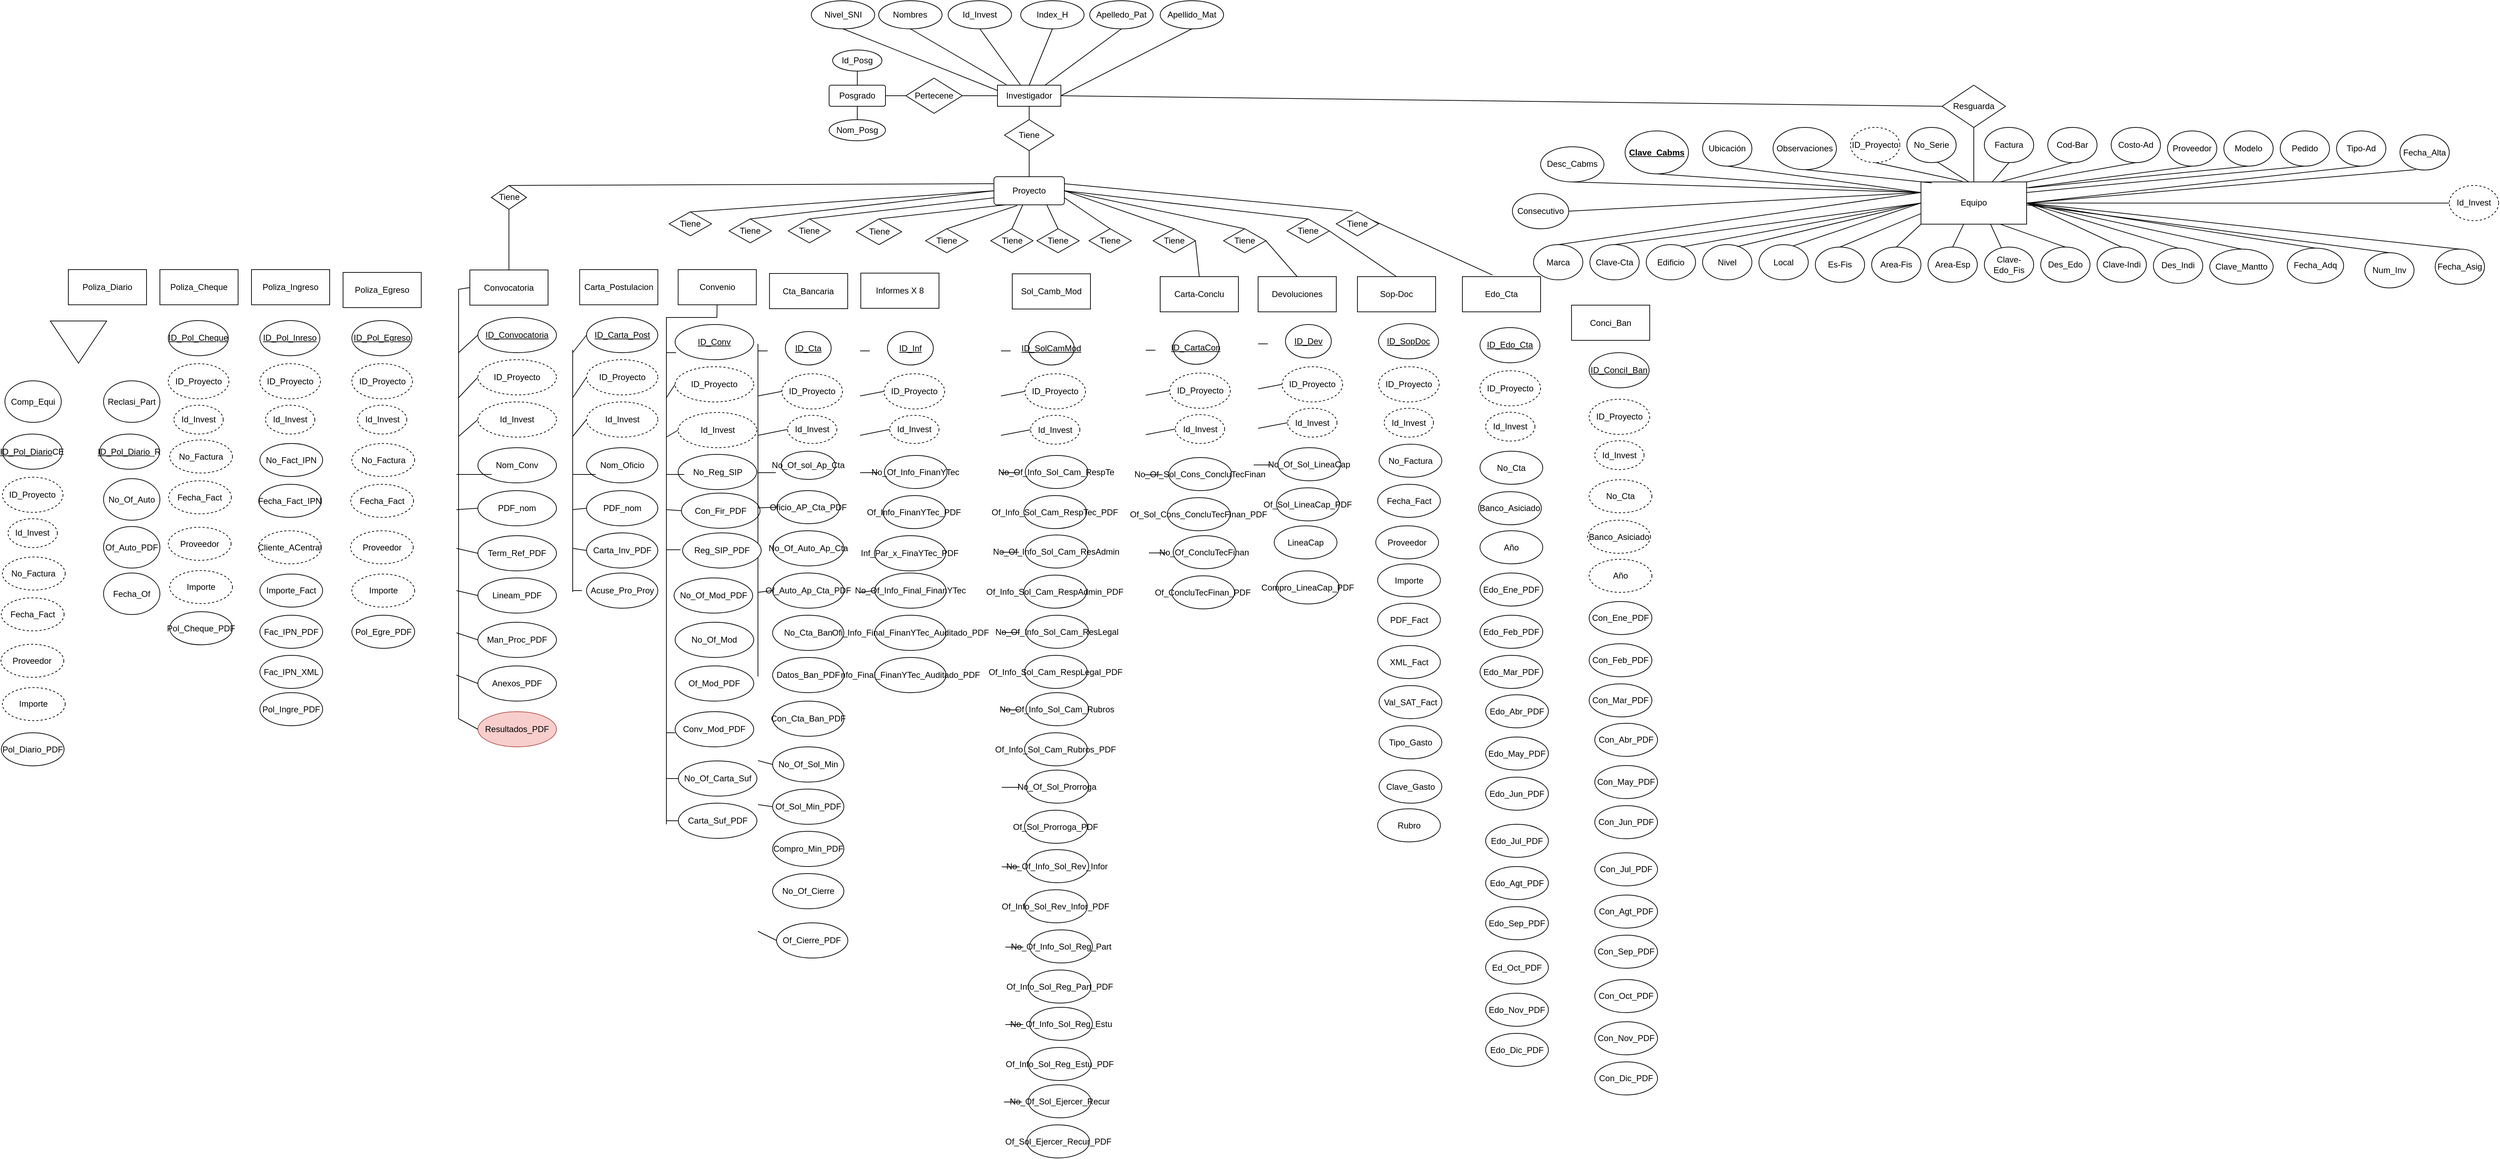 <mxfile version="20.8.23" type="github">
  <diagram name="Página-1" id="talk2UAZNnC-9V4pHTTT">
    <mxGraphModel dx="3887" dy="920" grid="1" gridSize="10" guides="1" tooltips="1" connect="1" arrows="1" fold="1" page="1" pageScale="1" pageWidth="1100" pageHeight="850" math="0" shadow="0">
      <root>
        <mxCell id="0" />
        <mxCell id="1" parent="0" />
        <mxCell id="CKS4pDuvZnmvhNHZPCm1-1" value="Investigador" style="whiteSpace=wrap;html=1;align=center;" parent="1" vertex="1">
          <mxGeometry x="-451" y="160" width="90" height="30" as="geometry" />
        </mxCell>
        <mxCell id="CKS4pDuvZnmvhNHZPCm1-2" value="Id_Invest" style="ellipse;whiteSpace=wrap;html=1;align=center;" parent="1" vertex="1">
          <mxGeometry x="-521" y="40" width="90" height="40" as="geometry" />
        </mxCell>
        <mxCell id="CKS4pDuvZnmvhNHZPCm1-3" value="Index_H" style="ellipse;whiteSpace=wrap;html=1;align=center;" parent="1" vertex="1">
          <mxGeometry x="-418" y="40" width="90" height="40" as="geometry" />
        </mxCell>
        <mxCell id="CKS4pDuvZnmvhNHZPCm1-4" value="Apelledo_Pat" style="ellipse;whiteSpace=wrap;html=1;align=center;" parent="1" vertex="1">
          <mxGeometry x="-320" y="40" width="90" height="40" as="geometry" />
        </mxCell>
        <mxCell id="CKS4pDuvZnmvhNHZPCm1-5" value="Nivel_SNI" style="ellipse;whiteSpace=wrap;html=1;align=center;" parent="1" vertex="1">
          <mxGeometry x="-715.25" y="40" width="90" height="40" as="geometry" />
        </mxCell>
        <mxCell id="CKS4pDuvZnmvhNHZPCm1-6" value="Nombres" style="ellipse;whiteSpace=wrap;html=1;align=center;" parent="1" vertex="1">
          <mxGeometry x="-619.63" y="40" width="90" height="40" as="geometry" />
        </mxCell>
        <mxCell id="CKS4pDuvZnmvhNHZPCm1-7" value="Apellido_Mat" style="ellipse;whiteSpace=wrap;html=1;align=center;" parent="1" vertex="1">
          <mxGeometry x="-220" y="40" width="90" height="40" as="geometry" />
        </mxCell>
        <mxCell id="CKS4pDuvZnmvhNHZPCm1-8" value="" style="endArrow=none;html=1;rounded=0;exitX=0;exitY=0.25;exitDx=0;exitDy=0;entryX=0.5;entryY=1;entryDx=0;entryDy=0;" parent="1" source="CKS4pDuvZnmvhNHZPCm1-1" target="CKS4pDuvZnmvhNHZPCm1-5" edge="1">
          <mxGeometry relative="1" as="geometry">
            <mxPoint x="-481" y="130" as="sourcePoint" />
            <mxPoint x="-321" y="130" as="targetPoint" />
          </mxGeometry>
        </mxCell>
        <mxCell id="CKS4pDuvZnmvhNHZPCm1-9" value="" style="endArrow=none;html=1;rounded=0;exitX=0.5;exitY=0;exitDx=0;exitDy=0;entryX=0.5;entryY=1;entryDx=0;entryDy=0;" parent="1" source="CKS4pDuvZnmvhNHZPCm1-1" target="CKS4pDuvZnmvhNHZPCm1-3" edge="1">
          <mxGeometry relative="1" as="geometry">
            <mxPoint x="-421" y="210" as="sourcePoint" />
            <mxPoint x="-701" y="140" as="targetPoint" />
          </mxGeometry>
        </mxCell>
        <mxCell id="CKS4pDuvZnmvhNHZPCm1-10" value="" style="endArrow=none;html=1;rounded=0;exitX=0.75;exitY=0;exitDx=0;exitDy=0;entryX=0.5;entryY=1;entryDx=0;entryDy=0;" parent="1" source="CKS4pDuvZnmvhNHZPCm1-1" target="CKS4pDuvZnmvhNHZPCm1-4" edge="1">
          <mxGeometry relative="1" as="geometry">
            <mxPoint x="-421" y="240" as="sourcePoint" />
            <mxPoint x="-701" y="170" as="targetPoint" />
          </mxGeometry>
        </mxCell>
        <mxCell id="CKS4pDuvZnmvhNHZPCm1-11" value="" style="endArrow=none;html=1;rounded=0;exitX=0.5;exitY=1;exitDx=0;exitDy=0;entryX=1;entryY=0.5;entryDx=0;entryDy=0;" parent="1" source="CKS4pDuvZnmvhNHZPCm1-7" target="CKS4pDuvZnmvhNHZPCm1-1" edge="1">
          <mxGeometry relative="1" as="geometry">
            <mxPoint x="-431" y="290" as="sourcePoint" />
            <mxPoint x="-711" y="220" as="targetPoint" />
          </mxGeometry>
        </mxCell>
        <mxCell id="CKS4pDuvZnmvhNHZPCm1-12" value="" style="endArrow=none;html=1;rounded=0;exitX=0.36;exitY=-0.025;exitDx=0;exitDy=0;entryX=0.5;entryY=1;entryDx=0;entryDy=0;exitPerimeter=0;" parent="1" source="CKS4pDuvZnmvhNHZPCm1-1" target="CKS4pDuvZnmvhNHZPCm1-2" edge="1">
          <mxGeometry relative="1" as="geometry">
            <mxPoint x="-361" y="190" as="sourcePoint" />
            <mxPoint x="-451" y="90" as="targetPoint" />
          </mxGeometry>
        </mxCell>
        <mxCell id="CKS4pDuvZnmvhNHZPCm1-13" value="" style="endArrow=none;html=1;rounded=0;entryX=0.5;entryY=1;entryDx=0;entryDy=0;exitX=0.14;exitY=-0.025;exitDx=0;exitDy=0;exitPerimeter=0;" parent="1" source="CKS4pDuvZnmvhNHZPCm1-1" target="CKS4pDuvZnmvhNHZPCm1-6" edge="1">
          <mxGeometry relative="1" as="geometry">
            <mxPoint x="-411" y="150" as="sourcePoint" />
            <mxPoint x="-631" y="130" as="targetPoint" />
          </mxGeometry>
        </mxCell>
        <mxCell id="CKS4pDuvZnmvhNHZPCm1-14" value="Pertecene" style="shape=rhombus;perimeter=rhombusPerimeter;whiteSpace=wrap;html=1;align=center;" parent="1" vertex="1">
          <mxGeometry x="-581" y="150" width="80" height="50" as="geometry" />
        </mxCell>
        <mxCell id="CKS4pDuvZnmvhNHZPCm1-15" value="Posgrado" style="rounded=1;arcSize=10;whiteSpace=wrap;html=1;align=center;" parent="1" vertex="1">
          <mxGeometry x="-690" y="160" width="80" height="30" as="geometry" />
        </mxCell>
        <mxCell id="CKS4pDuvZnmvhNHZPCm1-16" value="" style="endArrow=none;html=1;rounded=0;entryX=0;entryY=0.5;entryDx=0;entryDy=0;" parent="1" source="CKS4pDuvZnmvhNHZPCm1-14" target="CKS4pDuvZnmvhNHZPCm1-1" edge="1">
          <mxGeometry relative="1" as="geometry">
            <mxPoint x="-511" y="240" as="sourcePoint" />
            <mxPoint x="-321" y="130" as="targetPoint" />
          </mxGeometry>
        </mxCell>
        <mxCell id="CKS4pDuvZnmvhNHZPCm1-17" value="Id_Posg" style="ellipse;whiteSpace=wrap;html=1;align=center;" parent="1" vertex="1">
          <mxGeometry x="-685" y="110" width="70" height="30" as="geometry" />
        </mxCell>
        <mxCell id="CKS4pDuvZnmvhNHZPCm1-18" value="Nom_Posg" style="ellipse;whiteSpace=wrap;html=1;align=center;" parent="1" vertex="1">
          <mxGeometry x="-690" y="209" width="80" height="30" as="geometry" />
        </mxCell>
        <mxCell id="CKS4pDuvZnmvhNHZPCm1-19" value="" style="endArrow=none;html=1;rounded=0;entryX=0;entryY=0.5;entryDx=0;entryDy=0;exitX=1;exitY=0.5;exitDx=0;exitDy=0;" parent="1" source="CKS4pDuvZnmvhNHZPCm1-15" target="CKS4pDuvZnmvhNHZPCm1-14" edge="1">
          <mxGeometry width="50" height="50" relative="1" as="geometry">
            <mxPoint x="-581" y="380" as="sourcePoint" />
            <mxPoint x="-531" y="330" as="targetPoint" />
          </mxGeometry>
        </mxCell>
        <mxCell id="CKS4pDuvZnmvhNHZPCm1-23" value="Proyecto" style="rounded=1;arcSize=10;whiteSpace=wrap;html=1;align=center;" parent="1" vertex="1">
          <mxGeometry x="-456" y="290" width="100" height="40" as="geometry" />
        </mxCell>
        <mxCell id="CKS4pDuvZnmvhNHZPCm1-24" value="Tiene" style="shape=rhombus;perimeter=rhombusPerimeter;whiteSpace=wrap;html=1;align=center;" parent="1" vertex="1">
          <mxGeometry x="-441" y="209" width="70" height="44" as="geometry" />
        </mxCell>
        <mxCell id="CKS4pDuvZnmvhNHZPCm1-25" value="" style="endArrow=none;html=1;rounded=0;exitX=0.5;exitY=0;exitDx=0;exitDy=0;entryX=0.5;entryY=1;entryDx=0;entryDy=0;" parent="1" source="CKS4pDuvZnmvhNHZPCm1-24" target="CKS4pDuvZnmvhNHZPCm1-1" edge="1">
          <mxGeometry width="50" height="50" relative="1" as="geometry">
            <mxPoint x="-421" y="120" as="sourcePoint" />
            <mxPoint x="-371" y="70" as="targetPoint" />
          </mxGeometry>
        </mxCell>
        <mxCell id="CKS4pDuvZnmvhNHZPCm1-26" value="" style="endArrow=none;html=1;rounded=0;exitX=0.5;exitY=0;exitDx=0;exitDy=0;entryX=0.5;entryY=1;entryDx=0;entryDy=0;" parent="1" source="CKS4pDuvZnmvhNHZPCm1-23" target="CKS4pDuvZnmvhNHZPCm1-24" edge="1">
          <mxGeometry width="50" height="50" relative="1" as="geometry">
            <mxPoint x="-421" y="120" as="sourcePoint" />
            <mxPoint x="-371" y="70" as="targetPoint" />
          </mxGeometry>
        </mxCell>
        <mxCell id="CKS4pDuvZnmvhNHZPCm1-27" value="Cta_Bancaria" style="rounded;whiteSpace=wrap;html=1;align=center;" parent="1" vertex="1">
          <mxGeometry x="-774.63" y="427.5" width="111" height="50" as="geometry" />
        </mxCell>
        <mxCell id="CKS4pDuvZnmvhNHZPCm1-30" value="" style="endArrow=none;html=1;rounded=0;entryX=0.5;entryY=1;entryDx=0;entryDy=0;exitX=0.5;exitY=0;exitDx=0;exitDy=0;" parent="1" source="CKS4pDuvZnmvhNHZPCm1-15" target="CKS4pDuvZnmvhNHZPCm1-17" edge="1">
          <mxGeometry width="50" height="50" relative="1" as="geometry">
            <mxPoint x="-600" y="185" as="sourcePoint" />
            <mxPoint x="-505" y="155" as="targetPoint" />
          </mxGeometry>
        </mxCell>
        <mxCell id="CKS4pDuvZnmvhNHZPCm1-31" value="" style="endArrow=none;html=1;rounded=0;entryX=0.5;entryY=1;entryDx=0;entryDy=0;exitX=0.5;exitY=0;exitDx=0;exitDy=0;" parent="1" source="CKS4pDuvZnmvhNHZPCm1-18" target="CKS4pDuvZnmvhNHZPCm1-15" edge="1">
          <mxGeometry width="50" height="50" relative="1" as="geometry">
            <mxPoint x="-640" y="170" as="sourcePoint" />
            <mxPoint x="-640" y="150" as="targetPoint" />
          </mxGeometry>
        </mxCell>
        <mxCell id="CKS4pDuvZnmvhNHZPCm1-33" value="Carta_Postulacion" style="rounded;whiteSpace=wrap;html=1;align=center;" parent="1" vertex="1">
          <mxGeometry x="-1044.12" y="422" width="111" height="50" as="geometry" />
        </mxCell>
        <mxCell id="CKS4pDuvZnmvhNHZPCm1-34" value="Sol_Camb_Mod" style="rounded;whiteSpace=wrap;html=1;align=center;" parent="1" vertex="1">
          <mxGeometry x="-430" y="428" width="111" height="50" as="geometry" />
        </mxCell>
        <mxCell id="CKS4pDuvZnmvhNHZPCm1-35" value="Carta-Conclu" style="rounded;whiteSpace=wrap;html=1;align=center;" parent="1" vertex="1">
          <mxGeometry x="-220" y="432" width="111" height="50" as="geometry" />
        </mxCell>
        <mxCell id="CKS4pDuvZnmvhNHZPCm1-36" value="Informes X 8" style="rounded;whiteSpace=wrap;html=1;align=center;" parent="1" vertex="1">
          <mxGeometry x="-645" y="427" width="111" height="50" as="geometry" />
        </mxCell>
        <mxCell id="CKS4pDuvZnmvhNHZPCm1-38" value="Convenio" style="rounded;whiteSpace=wrap;html=1;align=center;" parent="1" vertex="1">
          <mxGeometry x="-904.32" y="422" width="111" height="50" as="geometry" />
        </mxCell>
        <mxCell id="CKS4pDuvZnmvhNHZPCm1-40" value="" style="endArrow=none;html=1;rounded=0;exitX=0.5;exitY=0;exitDx=0;exitDy=0;entryX=0;entryY=0.5;entryDx=0;entryDy=0;startArrow=none;" parent="1" source="iRURqrjIJQSKfv4a0Viq-4" target="CKS4pDuvZnmvhNHZPCm1-23" edge="1">
          <mxGeometry relative="1" as="geometry">
            <mxPoint x="-430" y="340" as="sourcePoint" />
            <mxPoint x="-460" y="310" as="targetPoint" />
          </mxGeometry>
        </mxCell>
        <mxCell id="CKS4pDuvZnmvhNHZPCm1-41" value="" style="endArrow=none;html=1;rounded=0;exitX=0.5;exitY=0;exitDx=0;exitDy=0;entryX=0;entryY=0.75;entryDx=0;entryDy=0;startArrow=none;" parent="1" source="iRURqrjIJQSKfv4a0Viq-6" target="CKS4pDuvZnmvhNHZPCm1-23" edge="1">
          <mxGeometry relative="1" as="geometry">
            <mxPoint x="-740" y="387" as="sourcePoint" />
            <mxPoint x="-450" y="320" as="targetPoint" />
          </mxGeometry>
        </mxCell>
        <mxCell id="CKS4pDuvZnmvhNHZPCm1-44" value="" style="endArrow=none;html=1;rounded=0;exitX=0.5;exitY=0;exitDx=0;exitDy=0;startArrow=none;" parent="1" source="iRURqrjIJQSKfv4a0Viq-8" edge="1">
          <mxGeometry relative="1" as="geometry">
            <mxPoint x="-730" y="397" as="sourcePoint" />
            <mxPoint x="-440" y="330" as="targetPoint" />
          </mxGeometry>
        </mxCell>
        <mxCell id="CKS4pDuvZnmvhNHZPCm1-45" value="" style="endArrow=none;html=1;rounded=0;exitX=0.5;exitY=0;exitDx=0;exitDy=0;entryX=0.33;entryY=1.025;entryDx=0;entryDy=0;startArrow=none;entryPerimeter=0;" parent="1" source="iRURqrjIJQSKfv4a0Viq-10" target="CKS4pDuvZnmvhNHZPCm1-23" edge="1">
          <mxGeometry relative="1" as="geometry">
            <mxPoint x="-524" y="382" as="sourcePoint" />
            <mxPoint x="-430" y="340" as="targetPoint" />
          </mxGeometry>
        </mxCell>
        <mxCell id="CKS4pDuvZnmvhNHZPCm1-46" value="" style="endArrow=none;html=1;rounded=0;exitX=0.5;exitY=0;exitDx=0;exitDy=0;entryX=0.75;entryY=1;entryDx=0;entryDy=0;startArrow=none;" parent="1" source="iRURqrjIJQSKfv4a0Viq-14" target="CKS4pDuvZnmvhNHZPCm1-23" edge="1">
          <mxGeometry relative="1" as="geometry">
            <mxPoint x="-420" y="387" as="sourcePoint" />
            <mxPoint x="-421" y="340" as="targetPoint" />
          </mxGeometry>
        </mxCell>
        <mxCell id="CKS4pDuvZnmvhNHZPCm1-47" value="" style="endArrow=none;html=1;rounded=0;exitX=0.5;exitY=0;exitDx=0;exitDy=0;entryX=1;entryY=0.75;entryDx=0;entryDy=0;startArrow=none;" parent="1" source="iRURqrjIJQSKfv4a0Viq-12" target="CKS4pDuvZnmvhNHZPCm1-23" edge="1">
          <mxGeometry relative="1" as="geometry">
            <mxPoint x="-329" y="387" as="sourcePoint" />
            <mxPoint x="-371" y="340" as="targetPoint" />
          </mxGeometry>
        </mxCell>
        <mxCell id="CKS4pDuvZnmvhNHZPCm1-48" value="" style="endArrow=none;html=1;rounded=0;exitX=0.5;exitY=0;exitDx=0;exitDy=0;entryX=1;entryY=0.5;entryDx=0;entryDy=0;startArrow=none;" parent="1" source="iRURqrjIJQSKfv4a0Viq-16" target="CKS4pDuvZnmvhNHZPCm1-23" edge="1">
          <mxGeometry relative="1" as="geometry">
            <mxPoint x="-209" y="382" as="sourcePoint" />
            <mxPoint x="-346" y="330" as="targetPoint" />
          </mxGeometry>
        </mxCell>
        <mxCell id="CKS4pDuvZnmvhNHZPCm1-50" value="Convocatoria" style="rounded;whiteSpace=wrap;html=1;align=center;" parent="1" vertex="1">
          <mxGeometry x="-1200" y="422.5" width="111" height="50" as="geometry" />
        </mxCell>
        <mxCell id="CKS4pDuvZnmvhNHZPCm1-52" value="Edo_Cta" style="rounded;whiteSpace=wrap;html=1;align=center;" parent="1" vertex="1">
          <mxGeometry x="209" y="432" width="111" height="50" as="geometry" />
        </mxCell>
        <mxCell id="CKS4pDuvZnmvhNHZPCm1-53" value="Sop-Doc" style="rounded;whiteSpace=wrap;html=1;align=center;" parent="1" vertex="1">
          <mxGeometry x="60" y="432" width="111" height="50" as="geometry" />
        </mxCell>
        <mxCell id="CKS4pDuvZnmvhNHZPCm1-54" value="Devoluciones" style="rounded;whiteSpace=wrap;html=1;align=center;" parent="1" vertex="1">
          <mxGeometry x="-81" y="432" width="111" height="50" as="geometry" />
        </mxCell>
        <mxCell id="CKS4pDuvZnmvhNHZPCm1-55" value="" style="endArrow=none;html=1;rounded=0;exitX=0.5;exitY=0;exitDx=0;exitDy=0;entryX=1;entryY=0.5;entryDx=0;entryDy=0;startArrow=none;" parent="1" source="iRURqrjIJQSKfv4a0Viq-22" target="CKS4pDuvZnmvhNHZPCm1-23" edge="1">
          <mxGeometry width="50" height="50" relative="1" as="geometry">
            <mxPoint x="-380" y="420" as="sourcePoint" />
            <mxPoint x="-330" y="370" as="targetPoint" />
          </mxGeometry>
        </mxCell>
        <mxCell id="CKS4pDuvZnmvhNHZPCm1-57" value="" style="endArrow=none;html=1;rounded=0;exitX=1;exitY=0.5;exitDx=0;exitDy=0;entryX=0.5;entryY=0;entryDx=0;entryDy=0;startArrow=none;" parent="1" source="iRURqrjIJQSKfv4a0Viq-20" target="CKS4pDuvZnmvhNHZPCm1-53" edge="1">
          <mxGeometry relative="1" as="geometry">
            <mxPoint x="-422" y="460" as="sourcePoint" />
            <mxPoint x="-262" y="460" as="targetPoint" />
          </mxGeometry>
        </mxCell>
        <mxCell id="CKS4pDuvZnmvhNHZPCm1-59" value="" style="endArrow=none;html=1;rounded=0;exitX=0.5;exitY=0;exitDx=0;exitDy=0;entryX=0;entryY=0.5;entryDx=0;entryDy=0;startArrow=none;" parent="1" source="iRURqrjIJQSKfv4a0Viq-1" target="CKS4pDuvZnmvhNHZPCm1-23" edge="1">
          <mxGeometry relative="1" as="geometry">
            <mxPoint x="-740" y="387" as="sourcePoint" />
            <mxPoint x="-446" y="320" as="targetPoint" />
          </mxGeometry>
        </mxCell>
        <mxCell id="CKS4pDuvZnmvhNHZPCm1-60" value="" style="endArrow=none;html=1;rounded=0;exitX=0.5;exitY=0;exitDx=0;exitDy=0;entryX=0;entryY=0.25;entryDx=0;entryDy=0;startArrow=none;" parent="1" source="CKS4pDuvZnmvhNHZPCm1-78" target="CKS4pDuvZnmvhNHZPCm1-23" edge="1">
          <mxGeometry relative="1" as="geometry">
            <mxPoint x="-730" y="397" as="sourcePoint" />
            <mxPoint x="-436" y="330" as="targetPoint" />
          </mxGeometry>
        </mxCell>
        <mxCell id="CKS4pDuvZnmvhNHZPCm1-61" value="" style="endArrow=none;html=1;rounded=0;exitX=1;exitY=0.25;exitDx=0;exitDy=0;entryX=0.386;entryY=-0.044;entryDx=0;entryDy=0;entryPerimeter=0;startArrow=none;" parent="1" source="iRURqrjIJQSKfv4a0Viq-18" target="CKS4pDuvZnmvhNHZPCm1-52" edge="1">
          <mxGeometry relative="1" as="geometry">
            <mxPoint x="-346" y="320" as="sourcePoint" />
            <mxPoint x="65" y="384" as="targetPoint" />
          </mxGeometry>
        </mxCell>
        <mxCell id="CKS4pDuvZnmvhNHZPCm1-62" value="Nom_Conv" style="ellipse;whiteSpace=wrap;html=1;align=center;" parent="1" vertex="1">
          <mxGeometry x="-1188.63" y="675" width="111.63" height="50" as="geometry" />
        </mxCell>
        <mxCell id="CKS4pDuvZnmvhNHZPCm1-63" value="PDF_nom" style="ellipse;whiteSpace=wrap;html=1;align=center;" parent="1" vertex="1">
          <mxGeometry x="-1188.63" y="736" width="111.63" height="50" as="geometry" />
        </mxCell>
        <mxCell id="CKS4pDuvZnmvhNHZPCm1-64" value="Term_Ref_PDF" style="ellipse;whiteSpace=wrap;html=1;align=center;" parent="1" vertex="1">
          <mxGeometry x="-1188.63" y="800" width="111.63" height="50" as="geometry" />
        </mxCell>
        <mxCell id="CKS4pDuvZnmvhNHZPCm1-65" value="Lineam_PDF" style="ellipse;whiteSpace=wrap;html=1;align=center;" parent="1" vertex="1">
          <mxGeometry x="-1188.63" y="860" width="111.63" height="50" as="geometry" />
        </mxCell>
        <mxCell id="CKS4pDuvZnmvhNHZPCm1-66" value="Man_Proc_PDF" style="ellipse;whiteSpace=wrap;html=1;align=center;" parent="1" vertex="1">
          <mxGeometry x="-1188.63" y="923" width="111.63" height="50" as="geometry" />
        </mxCell>
        <mxCell id="CKS4pDuvZnmvhNHZPCm1-67" value="Anexos_PDF" style="ellipse;whiteSpace=wrap;html=1;align=center;" parent="1" vertex="1">
          <mxGeometry x="-1188.63" y="985" width="111.63" height="50" as="geometry" />
        </mxCell>
        <mxCell id="CKS4pDuvZnmvhNHZPCm1-68" value="Resultados_PDF" style="ellipse;whiteSpace=wrap;html=1;align=center;fillColor=#f8cecc;strokeColor=#b85450;" parent="1" vertex="1">
          <mxGeometry x="-1188.63" y="1050" width="111.63" height="50" as="geometry" />
        </mxCell>
        <mxCell id="CKS4pDuvZnmvhNHZPCm1-71" value="" style="endArrow=none;html=1;rounded=0;entryX=0;entryY=0.5;entryDx=0;entryDy=0;" parent="1" edge="1">
          <mxGeometry relative="1" as="geometry">
            <mxPoint x="-1219" y="713" as="sourcePoint" />
            <mxPoint x="-1169" y="713" as="targetPoint" />
          </mxGeometry>
        </mxCell>
        <mxCell id="CKS4pDuvZnmvhNHZPCm1-72" value="" style="endArrow=none;html=1;rounded=0;entryX=0;entryY=0.5;entryDx=0;entryDy=0;" parent="1" target="CKS4pDuvZnmvhNHZPCm1-63" edge="1">
          <mxGeometry relative="1" as="geometry">
            <mxPoint x="-1219" y="763" as="sourcePoint" />
            <mxPoint x="-1159" y="723" as="targetPoint" />
          </mxGeometry>
        </mxCell>
        <mxCell id="CKS4pDuvZnmvhNHZPCm1-73" value="" style="endArrow=none;html=1;rounded=0;entryX=0;entryY=0.5;entryDx=0;entryDy=0;" parent="1" target="CKS4pDuvZnmvhNHZPCm1-64" edge="1">
          <mxGeometry relative="1" as="geometry">
            <mxPoint x="-1219" y="818" as="sourcePoint" />
            <mxPoint x="-1149" y="733" as="targetPoint" />
          </mxGeometry>
        </mxCell>
        <mxCell id="CKS4pDuvZnmvhNHZPCm1-74" value="" style="endArrow=none;html=1;rounded=0;entryX=0;entryY=0.5;entryDx=0;entryDy=0;" parent="1" target="CKS4pDuvZnmvhNHZPCm1-65" edge="1">
          <mxGeometry relative="1" as="geometry">
            <mxPoint x="-1219" y="878" as="sourcePoint" />
            <mxPoint x="-1139" y="743" as="targetPoint" />
          </mxGeometry>
        </mxCell>
        <mxCell id="CKS4pDuvZnmvhNHZPCm1-75" value="" style="endArrow=none;html=1;rounded=0;entryX=0;entryY=0.5;entryDx=0;entryDy=0;" parent="1" target="CKS4pDuvZnmvhNHZPCm1-66" edge="1">
          <mxGeometry relative="1" as="geometry">
            <mxPoint x="-1219" y="938" as="sourcePoint" />
            <mxPoint x="-1189" y="943" as="targetPoint" />
          </mxGeometry>
        </mxCell>
        <mxCell id="CKS4pDuvZnmvhNHZPCm1-77" value="" style="endArrow=none;html=1;rounded=0;entryX=0;entryY=0.5;entryDx=0;entryDy=0;" parent="1" target="CKS4pDuvZnmvhNHZPCm1-67" edge="1">
          <mxGeometry relative="1" as="geometry">
            <mxPoint x="-1219" y="998" as="sourcePoint" />
            <mxPoint x="-1109" y="773" as="targetPoint" />
          </mxGeometry>
        </mxCell>
        <mxCell id="CKS4pDuvZnmvhNHZPCm1-79" value="" style="endArrow=none;html=1;rounded=0;exitX=0.5;exitY=0;exitDx=0;exitDy=0;entryX=0.5;entryY=1;entryDx=0;entryDy=0;" parent="1" source="CKS4pDuvZnmvhNHZPCm1-50" target="CKS4pDuvZnmvhNHZPCm1-78" edge="1">
          <mxGeometry relative="1" as="geometry">
            <mxPoint x="-950" y="429" as="sourcePoint" />
            <mxPoint x="-456" y="300" as="targetPoint" />
          </mxGeometry>
        </mxCell>
        <mxCell id="CKS4pDuvZnmvhNHZPCm1-78" value="Tiene" style="shape=rhombus;perimeter=rhombusPerimeter;whiteSpace=wrap;html=1;align=center;" parent="1" vertex="1">
          <mxGeometry x="-1169.5" y="302.45" width="50" height="34" as="geometry" />
        </mxCell>
        <mxCell id="iRURqrjIJQSKfv4a0Viq-1" value="Tiene" style="shape=rhombus;perimeter=rhombusPerimeter;whiteSpace=wrap;html=1;align=center;" parent="1" vertex="1">
          <mxGeometry x="-917" y="340" width="60" height="34" as="geometry" />
        </mxCell>
        <mxCell id="iRURqrjIJQSKfv4a0Viq-4" value="Tiene" style="shape=rhombus;perimeter=rhombusPerimeter;whiteSpace=wrap;html=1;align=center;" parent="1" vertex="1">
          <mxGeometry x="-832" y="350" width="60" height="34" as="geometry" />
        </mxCell>
        <mxCell id="iRURqrjIJQSKfv4a0Viq-6" value="Tiene" style="shape=rhombus;perimeter=rhombusPerimeter;whiteSpace=wrap;html=1;align=center;" parent="1" vertex="1">
          <mxGeometry x="-748" y="350" width="60" height="34" as="geometry" />
        </mxCell>
        <mxCell id="iRURqrjIJQSKfv4a0Viq-8" value="Tiene" style="shape=rhombus;perimeter=rhombusPerimeter;whiteSpace=wrap;html=1;align=center;" parent="1" vertex="1">
          <mxGeometry x="-651.5" y="350" width="64.5" height="36.55" as="geometry" />
        </mxCell>
        <mxCell id="iRURqrjIJQSKfv4a0Viq-10" value="Tiene" style="shape=rhombus;perimeter=rhombusPerimeter;whiteSpace=wrap;html=1;align=center;" parent="1" vertex="1">
          <mxGeometry x="-553" y="364" width="60" height="34" as="geometry" />
        </mxCell>
        <mxCell id="iRURqrjIJQSKfv4a0Viq-12" value="Tiene" style="shape=rhombus;perimeter=rhombusPerimeter;whiteSpace=wrap;html=1;align=center;" parent="1" vertex="1">
          <mxGeometry x="-321" y="364" width="60" height="34" as="geometry" />
        </mxCell>
        <mxCell id="iRURqrjIJQSKfv4a0Viq-14" value="Tiene" style="shape=rhombus;perimeter=rhombusPerimeter;whiteSpace=wrap;html=1;align=center;" parent="1" vertex="1">
          <mxGeometry x="-395" y="364" width="60" height="34" as="geometry" />
        </mxCell>
        <mxCell id="iRURqrjIJQSKfv4a0Viq-17" value="" style="endArrow=none;html=1;rounded=0;exitX=0.5;exitY=0;exitDx=0;exitDy=0;entryX=1;entryY=0.5;entryDx=0;entryDy=0;" parent="1" source="CKS4pDuvZnmvhNHZPCm1-35" target="iRURqrjIJQSKfv4a0Viq-16" edge="1">
          <mxGeometry relative="1" as="geometry">
            <mxPoint x="-135" y="423" as="sourcePoint" />
            <mxPoint x="-356" y="310" as="targetPoint" />
          </mxGeometry>
        </mxCell>
        <mxCell id="iRURqrjIJQSKfv4a0Viq-16" value="Tiene" style="shape=rhombus;perimeter=rhombusPerimeter;whiteSpace=wrap;html=1;align=center;" parent="1" vertex="1">
          <mxGeometry x="-230" y="364" width="60" height="34" as="geometry" />
        </mxCell>
        <mxCell id="iRURqrjIJQSKfv4a0Viq-19" value="" style="endArrow=none;html=1;rounded=0;exitX=1;exitY=0.25;exitDx=0;exitDy=0;entryX=0.386;entryY=-0.044;entryDx=0;entryDy=0;entryPerimeter=0;" parent="1" source="CKS4pDuvZnmvhNHZPCm1-23" target="iRURqrjIJQSKfv4a0Viq-18" edge="1">
          <mxGeometry relative="1" as="geometry">
            <mxPoint x="-356" y="300" as="sourcePoint" />
            <mxPoint x="127" y="417" as="targetPoint" />
          </mxGeometry>
        </mxCell>
        <mxCell id="iRURqrjIJQSKfv4a0Viq-18" value="Tiene" style="shape=rhombus;perimeter=rhombusPerimeter;whiteSpace=wrap;html=1;align=center;" parent="1" vertex="1">
          <mxGeometry x="30" y="340" width="60" height="34" as="geometry" />
        </mxCell>
        <mxCell id="iRURqrjIJQSKfv4a0Viq-21" value="" style="endArrow=none;html=1;rounded=0;exitX=1;exitY=0.5;exitDx=0;exitDy=0;entryX=0.5;entryY=0;entryDx=0;entryDy=0;" parent="1" source="CKS4pDuvZnmvhNHZPCm1-23" target="iRURqrjIJQSKfv4a0Viq-20" edge="1">
          <mxGeometry relative="1" as="geometry">
            <mxPoint x="-356" y="310" as="sourcePoint" />
            <mxPoint x="55" y="423" as="targetPoint" />
          </mxGeometry>
        </mxCell>
        <mxCell id="iRURqrjIJQSKfv4a0Viq-20" value="Tiene" style="shape=rhombus;perimeter=rhombusPerimeter;whiteSpace=wrap;html=1;align=center;" parent="1" vertex="1">
          <mxGeometry x="-40" y="350" width="60" height="34" as="geometry" />
        </mxCell>
        <mxCell id="iRURqrjIJQSKfv4a0Viq-23" value="" style="endArrow=none;html=1;rounded=0;exitX=0.5;exitY=0;exitDx=0;exitDy=0;entryX=1;entryY=0.5;entryDx=0;entryDy=0;" parent="1" source="CKS4pDuvZnmvhNHZPCm1-54" target="iRURqrjIJQSKfv4a0Viq-22" edge="1">
          <mxGeometry width="50" height="50" relative="1" as="geometry">
            <mxPoint x="-35" y="418" as="sourcePoint" />
            <mxPoint x="-356" y="310" as="targetPoint" />
          </mxGeometry>
        </mxCell>
        <mxCell id="iRURqrjIJQSKfv4a0Viq-22" value="Tiene" style="shape=rhombus;perimeter=rhombusPerimeter;whiteSpace=wrap;html=1;align=center;" parent="1" vertex="1">
          <mxGeometry x="-130" y="364" width="60" height="34" as="geometry" />
        </mxCell>
        <mxCell id="iRURqrjIJQSKfv4a0Viq-25" value="Tiene" style="shape=rhombus;perimeter=rhombusPerimeter;whiteSpace=wrap;html=1;align=center;" parent="1" vertex="1">
          <mxGeometry x="-460.5" y="364" width="60" height="34" as="geometry" />
        </mxCell>
        <mxCell id="iRURqrjIJQSKfv4a0Viq-30" value="" style="endArrow=none;html=1;rounded=0;exitX=0.5;exitY=0;exitDx=0;exitDy=0;" parent="1" source="iRURqrjIJQSKfv4a0Viq-25" target="CKS4pDuvZnmvhNHZPCm1-23" edge="1">
          <mxGeometry width="50" height="50" relative="1" as="geometry">
            <mxPoint x="-580" y="450" as="sourcePoint" />
            <mxPoint x="-380" y="330" as="targetPoint" />
          </mxGeometry>
        </mxCell>
        <mxCell id="iRURqrjIJQSKfv4a0Viq-31" value="ID_Proyecto" style="ellipse;whiteSpace=wrap;html=1;align=center;dashed=1;" parent="1" vertex="1">
          <mxGeometry x="-1188.63" y="550" width="111.63" height="50" as="geometry" />
        </mxCell>
        <mxCell id="iRURqrjIJQSKfv4a0Viq-32" value="Id_Invest" style="ellipse;whiteSpace=wrap;html=1;align=center;dashed=1;" parent="1" vertex="1">
          <mxGeometry x="-1188.63" y="610" width="111.63" height="50" as="geometry" />
        </mxCell>
        <mxCell id="iRURqrjIJQSKfv4a0Viq-34" value="" style="endArrow=none;html=1;rounded=0;entryX=0;entryY=0.5;entryDx=0;entryDy=0;" parent="1" target="CKS4pDuvZnmvhNHZPCm1-68" edge="1">
          <mxGeometry width="50" height="50" relative="1" as="geometry">
            <mxPoint x="-1216" y="540" as="sourcePoint" />
            <mxPoint x="-946" y="653" as="targetPoint" />
            <Array as="points">
              <mxPoint x="-1216" y="1060" />
            </Array>
          </mxGeometry>
        </mxCell>
        <mxCell id="iRURqrjIJQSKfv4a0Viq-35" value="" style="endArrow=none;html=1;rounded=0;exitX=0;exitY=0.5;exitDx=0;exitDy=0;" parent="1" source="iRURqrjIJQSKfv4a0Viq-32" edge="1">
          <mxGeometry width="50" height="50" relative="1" as="geometry">
            <mxPoint x="-996" y="699" as="sourcePoint" />
            <mxPoint x="-1216" y="659" as="targetPoint" />
          </mxGeometry>
        </mxCell>
        <mxCell id="iRURqrjIJQSKfv4a0Viq-36" value="" style="endArrow=none;html=1;rounded=0;exitX=0;exitY=0.5;exitDx=0;exitDy=0;" parent="1" source="iRURqrjIJQSKfv4a0Viq-31" edge="1">
          <mxGeometry width="50" height="50" relative="1" as="geometry">
            <mxPoint x="-1163" y="669" as="sourcePoint" />
            <mxPoint x="-1216" y="604" as="targetPoint" />
          </mxGeometry>
        </mxCell>
        <mxCell id="iRURqrjIJQSKfv4a0Viq-39" value="&lt;u&gt;ID_Convocatoria&lt;/u&gt;" style="ellipse;whiteSpace=wrap;html=1;align=center;" parent="1" vertex="1">
          <mxGeometry x="-1188.63" y="490" width="111.63" height="50" as="geometry" />
        </mxCell>
        <mxCell id="iRURqrjIJQSKfv4a0Viq-41" value="" style="endArrow=none;html=1;rounded=0;exitX=0;exitY=0.5;exitDx=0;exitDy=0;" parent="1" source="iRURqrjIJQSKfv4a0Viq-39" edge="1">
          <mxGeometry width="50" height="50" relative="1" as="geometry">
            <mxPoint x="-996" y="800" as="sourcePoint" />
            <mxPoint x="-1216" y="540" as="targetPoint" />
          </mxGeometry>
        </mxCell>
        <mxCell id="iRURqrjIJQSKfv4a0Viq-42" value="Resguarda" style="shape=rhombus;perimeter=rhombusPerimeter;whiteSpace=wrap;html=1;align=center;" parent="1" vertex="1">
          <mxGeometry x="890" y="160" width="90" height="60" as="geometry" />
        </mxCell>
        <mxCell id="iRURqrjIJQSKfv4a0Viq-43" value="" style="endArrow=none;html=1;rounded=0;entryX=0;entryY=0.5;entryDx=0;entryDy=0;exitX=1;exitY=0.5;exitDx=0;exitDy=0;" parent="1" source="CKS4pDuvZnmvhNHZPCm1-1" target="iRURqrjIJQSKfv4a0Viq-42" edge="1">
          <mxGeometry width="50" height="50" relative="1" as="geometry">
            <mxPoint x="180" y="210" as="sourcePoint" />
            <mxPoint x="230" y="160" as="targetPoint" />
          </mxGeometry>
        </mxCell>
        <mxCell id="iRURqrjIJQSKfv4a0Viq-44" value="Equipo" style="rounded=0;whiteSpace=wrap;html=1;" parent="1" vertex="1">
          <mxGeometry x="860" y="297.45" width="150" height="60" as="geometry" />
        </mxCell>
        <mxCell id="iRURqrjIJQSKfv4a0Viq-45" value="Ubicación" style="ellipse;whiteSpace=wrap;html=1;" parent="1" vertex="1">
          <mxGeometry x="550" y="225" width="70" height="50" as="geometry" />
        </mxCell>
        <mxCell id="iRURqrjIJQSKfv4a0Viq-46" value="" style="endArrow=none;html=1;rounded=0;exitX=0.5;exitY=0;exitDx=0;exitDy=0;entryX=0.5;entryY=1;entryDx=0;entryDy=0;" parent="1" source="iRURqrjIJQSKfv4a0Viq-44" target="iRURqrjIJQSKfv4a0Viq-42" edge="1">
          <mxGeometry width="50" height="50" relative="1" as="geometry">
            <mxPoint x="180" y="210" as="sourcePoint" />
            <mxPoint x="230" y="160" as="targetPoint" />
          </mxGeometry>
        </mxCell>
        <mxCell id="iRURqrjIJQSKfv4a0Viq-47" value="Es-Fis" style="ellipse;whiteSpace=wrap;html=1;" parent="1" vertex="1">
          <mxGeometry x="710" y="390" width="70" height="50" as="geometry" />
        </mxCell>
        <mxCell id="iRURqrjIJQSKfv4a0Viq-48" value="Local" style="ellipse;whiteSpace=wrap;html=1;" parent="1" vertex="1">
          <mxGeometry x="630" y="386.55" width="70" height="50" as="geometry" />
        </mxCell>
        <mxCell id="iRURqrjIJQSKfv4a0Viq-49" value="Nivel" style="ellipse;whiteSpace=wrap;html=1;" parent="1" vertex="1">
          <mxGeometry x="550" y="386.55" width="70" height="50" as="geometry" />
        </mxCell>
        <mxCell id="iRURqrjIJQSKfv4a0Viq-50" value="&lt;u&gt;&lt;b&gt;Clave_Cabms&lt;/b&gt;&lt;/u&gt;" style="ellipse;whiteSpace=wrap;html=1;" parent="1" vertex="1">
          <mxGeometry x="440" y="225" width="90" height="61" as="geometry" />
        </mxCell>
        <mxCell id="iRURqrjIJQSKfv4a0Viq-51" value="Desc_Cabms" style="ellipse;whiteSpace=wrap;html=1;" parent="1" vertex="1">
          <mxGeometry x="320" y="247.45" width="90" height="50" as="geometry" />
        </mxCell>
        <mxCell id="iRURqrjIJQSKfv4a0Viq-52" value="Consecutivo" style="ellipse;whiteSpace=wrap;html=1;" parent="1" vertex="1">
          <mxGeometry x="280" y="314" width="80" height="50" as="geometry" />
        </mxCell>
        <mxCell id="iRURqrjIJQSKfv4a0Viq-53" value="Marca" style="ellipse;whiteSpace=wrap;html=1;" parent="1" vertex="1">
          <mxGeometry x="310" y="386.55" width="70" height="50" as="geometry" />
        </mxCell>
        <mxCell id="iRURqrjIJQSKfv4a0Viq-54" value="Clave-Cta" style="ellipse;whiteSpace=wrap;html=1;" parent="1" vertex="1">
          <mxGeometry x="390" y="386.55" width="70" height="50" as="geometry" />
        </mxCell>
        <mxCell id="iRURqrjIJQSKfv4a0Viq-55" value="Edificio" style="ellipse;whiteSpace=wrap;html=1;" parent="1" vertex="1">
          <mxGeometry x="470" y="386.55" width="70" height="50" as="geometry" />
        </mxCell>
        <mxCell id="iRURqrjIJQSKfv4a0Viq-56" value="Des_Indi" style="ellipse;whiteSpace=wrap;html=1;" parent="1" vertex="1">
          <mxGeometry x="1190" y="391.45" width="70" height="50" as="geometry" />
        </mxCell>
        <mxCell id="iRURqrjIJQSKfv4a0Viq-57" value="Clave-Indi" style="ellipse;whiteSpace=wrap;html=1;" parent="1" vertex="1">
          <mxGeometry x="1110" y="390" width="70" height="50" as="geometry" />
        </mxCell>
        <mxCell id="iRURqrjIJQSKfv4a0Viq-58" value="Des_Edo" style="ellipse;whiteSpace=wrap;html=1;" parent="1" vertex="1">
          <mxGeometry x="1030" y="390" width="70" height="50" as="geometry" />
        </mxCell>
        <mxCell id="iRURqrjIJQSKfv4a0Viq-59" value="Area-Fis" style="ellipse;whiteSpace=wrap;html=1;" parent="1" vertex="1">
          <mxGeometry x="790" y="390" width="70" height="50" as="geometry" />
        </mxCell>
        <mxCell id="iRURqrjIJQSKfv4a0Viq-60" value="Area-Esp" style="ellipse;whiteSpace=wrap;html=1;" parent="1" vertex="1">
          <mxGeometry x="870" y="390" width="70" height="50" as="geometry" />
        </mxCell>
        <mxCell id="iRURqrjIJQSKfv4a0Viq-61" value="Clave-Edo_Fis" style="ellipse;whiteSpace=wrap;html=1;" parent="1" vertex="1">
          <mxGeometry x="950" y="390" width="70" height="50" as="geometry" />
        </mxCell>
        <mxCell id="iRURqrjIJQSKfv4a0Viq-63" value="Id_Invest" style="ellipse;whiteSpace=wrap;html=1;dashed=1;" parent="1" vertex="1">
          <mxGeometry x="1610" y="302.45" width="70" height="50" as="geometry" />
        </mxCell>
        <mxCell id="iRURqrjIJQSKfv4a0Viq-64" value="Fecha_Alta" style="ellipse;whiteSpace=wrap;html=1;" parent="1" vertex="1">
          <mxGeometry x="1540" y="230.5" width="70" height="50" as="geometry" />
        </mxCell>
        <mxCell id="iRURqrjIJQSKfv4a0Viq-65" value="Tipo-Ad" style="ellipse;whiteSpace=wrap;html=1;" parent="1" vertex="1">
          <mxGeometry x="1450" y="225" width="70" height="50" as="geometry" />
        </mxCell>
        <mxCell id="iRURqrjIJQSKfv4a0Viq-66" value="Pedido" style="ellipse;whiteSpace=wrap;html=1;" parent="1" vertex="1">
          <mxGeometry x="1370" y="225" width="70" height="50" as="geometry" />
        </mxCell>
        <mxCell id="iRURqrjIJQSKfv4a0Viq-67" value="Modelo" style="ellipse;whiteSpace=wrap;html=1;" parent="1" vertex="1">
          <mxGeometry x="1290" y="225" width="70" height="50" as="geometry" />
        </mxCell>
        <mxCell id="iRURqrjIJQSKfv4a0Viq-68" value="Proveedor" style="ellipse;whiteSpace=wrap;html=1;" parent="1" vertex="1">
          <mxGeometry x="1210" y="225" width="70" height="50" as="geometry" />
        </mxCell>
        <mxCell id="iRURqrjIJQSKfv4a0Viq-69" value="Costo-Ad" style="ellipse;whiteSpace=wrap;html=1;" parent="1" vertex="1">
          <mxGeometry x="1130" y="220" width="70" height="50" as="geometry" />
        </mxCell>
        <mxCell id="iRURqrjIJQSKfv4a0Viq-70" value="Cod-Bar" style="ellipse;whiteSpace=wrap;html=1;" parent="1" vertex="1">
          <mxGeometry x="1040" y="220" width="70" height="50" as="geometry" />
        </mxCell>
        <mxCell id="iRURqrjIJQSKfv4a0Viq-71" value="Factura" style="ellipse;whiteSpace=wrap;html=1;" parent="1" vertex="1">
          <mxGeometry x="950" y="220" width="70" height="50" as="geometry" />
        </mxCell>
        <mxCell id="iRURqrjIJQSKfv4a0Viq-72" value="No_Serie" style="ellipse;whiteSpace=wrap;html=1;" parent="1" vertex="1">
          <mxGeometry x="840" y="220" width="70" height="50" as="geometry" />
        </mxCell>
        <mxCell id="iRURqrjIJQSKfv4a0Viq-73" value="ID_Proyecto" style="ellipse;whiteSpace=wrap;html=1;dashed=1;" parent="1" vertex="1">
          <mxGeometry x="760" y="220" width="70" height="50" as="geometry" />
        </mxCell>
        <mxCell id="iRURqrjIJQSKfv4a0Viq-74" value="Observaciones" style="ellipse;whiteSpace=wrap;html=1;" parent="1" vertex="1">
          <mxGeometry x="650" y="220" width="90" height="60" as="geometry" />
        </mxCell>
        <mxCell id="iRURqrjIJQSKfv4a0Viq-76" value="Clave_Mantto" style="ellipse;whiteSpace=wrap;html=1;" parent="1" vertex="1">
          <mxGeometry x="1270" y="392.9" width="90" height="50" as="geometry" />
        </mxCell>
        <mxCell id="iRURqrjIJQSKfv4a0Viq-77" value="Fecha_Adq" style="ellipse;whiteSpace=wrap;html=1;" parent="1" vertex="1">
          <mxGeometry x="1380" y="391.45" width="80" height="50" as="geometry" />
        </mxCell>
        <mxCell id="iRURqrjIJQSKfv4a0Viq-78" value="Num_Inv" style="ellipse;whiteSpace=wrap;html=1;" parent="1" vertex="1">
          <mxGeometry x="1490" y="398" width="70" height="50" as="geometry" />
        </mxCell>
        <mxCell id="iRURqrjIJQSKfv4a0Viq-79" value="Fecha_Asig" style="ellipse;whiteSpace=wrap;html=1;" parent="1" vertex="1">
          <mxGeometry x="1590" y="392.9" width="70" height="50" as="geometry" />
        </mxCell>
        <mxCell id="iRURqrjIJQSKfv4a0Viq-80" value="" style="endArrow=none;html=1;rounded=0;entryX=0.623;entryY=0.988;entryDx=0;entryDy=0;entryPerimeter=0;exitX=0.455;exitY=0.003;exitDx=0;exitDy=0;exitPerimeter=0;" parent="1" source="iRURqrjIJQSKfv4a0Viq-44" target="iRURqrjIJQSKfv4a0Viq-72" edge="1">
          <mxGeometry width="50" height="50" relative="1" as="geometry">
            <mxPoint x="780" y="560" as="sourcePoint" />
            <mxPoint x="830" y="510" as="targetPoint" />
          </mxGeometry>
        </mxCell>
        <mxCell id="iRURqrjIJQSKfv4a0Viq-81" value="" style="endArrow=none;html=1;rounded=0;entryX=0.5;entryY=1;entryDx=0;entryDy=0;exitX=0.393;exitY=-0.016;exitDx=0;exitDy=0;exitPerimeter=0;" parent="1" source="iRURqrjIJQSKfv4a0Viq-44" target="iRURqrjIJQSKfv4a0Viq-73" edge="1">
          <mxGeometry width="50" height="50" relative="1" as="geometry">
            <mxPoint x="938" y="308" as="sourcePoint" />
            <mxPoint x="894" y="279" as="targetPoint" />
          </mxGeometry>
        </mxCell>
        <mxCell id="iRURqrjIJQSKfv4a0Viq-82" value="" style="endArrow=none;html=1;rounded=0;entryX=0.5;entryY=1;entryDx=0;entryDy=0;exitX=0.102;exitY=0.023;exitDx=0;exitDy=0;exitPerimeter=0;" parent="1" source="iRURqrjIJQSKfv4a0Viq-44" target="iRURqrjIJQSKfv4a0Viq-74" edge="1">
          <mxGeometry width="50" height="50" relative="1" as="geometry">
            <mxPoint x="780" y="560" as="sourcePoint" />
            <mxPoint x="830" y="510" as="targetPoint" />
          </mxGeometry>
        </mxCell>
        <mxCell id="iRURqrjIJQSKfv4a0Viq-83" value="" style="endArrow=none;html=1;rounded=0;entryX=0.5;entryY=1;entryDx=0;entryDy=0;exitX=0;exitY=0.25;exitDx=0;exitDy=0;" parent="1" source="iRURqrjIJQSKfv4a0Viq-44" target="iRURqrjIJQSKfv4a0Viq-45" edge="1">
          <mxGeometry width="50" height="50" relative="1" as="geometry">
            <mxPoint x="780" y="560" as="sourcePoint" />
            <mxPoint x="830" y="510" as="targetPoint" />
          </mxGeometry>
        </mxCell>
        <mxCell id="iRURqrjIJQSKfv4a0Viq-84" value="" style="endArrow=none;html=1;rounded=0;entryX=0.5;entryY=1;entryDx=0;entryDy=0;exitX=0;exitY=0.25;exitDx=0;exitDy=0;" parent="1" source="iRURqrjIJQSKfv4a0Viq-44" target="iRURqrjIJQSKfv4a0Viq-50" edge="1">
          <mxGeometry width="50" height="50" relative="1" as="geometry">
            <mxPoint x="780" y="560" as="sourcePoint" />
            <mxPoint x="830" y="510" as="targetPoint" />
          </mxGeometry>
        </mxCell>
        <mxCell id="iRURqrjIJQSKfv4a0Viq-85" value="" style="endArrow=none;html=1;rounded=0;entryX=0.5;entryY=1;entryDx=0;entryDy=0;exitX=0;exitY=0.25;exitDx=0;exitDy=0;" parent="1" source="iRURqrjIJQSKfv4a0Viq-44" target="iRURqrjIJQSKfv4a0Viq-51" edge="1">
          <mxGeometry width="50" height="50" relative="1" as="geometry">
            <mxPoint x="780" y="560" as="sourcePoint" />
            <mxPoint x="830" y="510" as="targetPoint" />
          </mxGeometry>
        </mxCell>
        <mxCell id="iRURqrjIJQSKfv4a0Viq-86" value="" style="endArrow=none;html=1;rounded=0;entryX=1;entryY=0.5;entryDx=0;entryDy=0;exitX=0;exitY=0.25;exitDx=0;exitDy=0;" parent="1" source="iRURqrjIJQSKfv4a0Viq-44" target="iRURqrjIJQSKfv4a0Viq-52" edge="1">
          <mxGeometry width="50" height="50" relative="1" as="geometry">
            <mxPoint x="780" y="560" as="sourcePoint" />
            <mxPoint x="830" y="510" as="targetPoint" />
          </mxGeometry>
        </mxCell>
        <mxCell id="iRURqrjIJQSKfv4a0Viq-87" value="" style="endArrow=none;html=1;rounded=0;entryX=0.5;entryY=0;entryDx=0;entryDy=0;exitX=0;exitY=0.25;exitDx=0;exitDy=0;" parent="1" source="iRURqrjIJQSKfv4a0Viq-44" target="iRURqrjIJQSKfv4a0Viq-53" edge="1">
          <mxGeometry width="50" height="50" relative="1" as="geometry">
            <mxPoint x="870" y="590" as="sourcePoint" />
            <mxPoint x="830" y="510" as="targetPoint" />
          </mxGeometry>
        </mxCell>
        <mxCell id="iRURqrjIJQSKfv4a0Viq-88" value="" style="endArrow=none;html=1;rounded=0;entryX=0.5;entryY=0;entryDx=0;entryDy=0;exitX=0;exitY=0.5;exitDx=0;exitDy=0;" parent="1" source="iRURqrjIJQSKfv4a0Viq-44" target="iRURqrjIJQSKfv4a0Viq-54" edge="1">
          <mxGeometry width="50" height="50" relative="1" as="geometry">
            <mxPoint x="780" y="560" as="sourcePoint" />
            <mxPoint x="830" y="510" as="targetPoint" />
          </mxGeometry>
        </mxCell>
        <mxCell id="iRURqrjIJQSKfv4a0Viq-89" value="" style="endArrow=none;html=1;rounded=0;entryX=0.714;entryY=0.069;entryDx=0;entryDy=0;entryPerimeter=0;exitX=0;exitY=0.5;exitDx=0;exitDy=0;" parent="1" source="iRURqrjIJQSKfv4a0Viq-44" target="iRURqrjIJQSKfv4a0Viq-55" edge="1">
          <mxGeometry width="50" height="50" relative="1" as="geometry">
            <mxPoint x="780" y="560" as="sourcePoint" />
            <mxPoint x="830" y="510" as="targetPoint" />
          </mxGeometry>
        </mxCell>
        <mxCell id="iRURqrjIJQSKfv4a0Viq-90" value="" style="endArrow=none;html=1;rounded=0;entryX=0.698;entryY=0.057;entryDx=0;entryDy=0;entryPerimeter=0;exitX=0;exitY=0.5;exitDx=0;exitDy=0;" parent="1" source="iRURqrjIJQSKfv4a0Viq-44" target="iRURqrjIJQSKfv4a0Viq-49" edge="1">
          <mxGeometry width="50" height="50" relative="1" as="geometry">
            <mxPoint x="780" y="560" as="sourcePoint" />
            <mxPoint x="830" y="510" as="targetPoint" />
          </mxGeometry>
        </mxCell>
        <mxCell id="iRURqrjIJQSKfv4a0Viq-91" value="" style="endArrow=none;html=1;rounded=0;entryX=0.698;entryY=0.034;entryDx=0;entryDy=0;entryPerimeter=0;exitX=0;exitY=0.5;exitDx=0;exitDy=0;" parent="1" source="iRURqrjIJQSKfv4a0Viq-44" target="iRURqrjIJQSKfv4a0Viq-48" edge="1">
          <mxGeometry width="50" height="50" relative="1" as="geometry">
            <mxPoint x="780" y="560" as="sourcePoint" />
            <mxPoint x="830" y="510" as="targetPoint" />
          </mxGeometry>
        </mxCell>
        <mxCell id="iRURqrjIJQSKfv4a0Viq-92" value="" style="endArrow=none;html=1;rounded=0;entryX=0.5;entryY=0;entryDx=0;entryDy=0;exitX=0;exitY=0.75;exitDx=0;exitDy=0;" parent="1" source="iRURqrjIJQSKfv4a0Viq-44" target="iRURqrjIJQSKfv4a0Viq-47" edge="1">
          <mxGeometry width="50" height="50" relative="1" as="geometry">
            <mxPoint x="780" y="560" as="sourcePoint" />
            <mxPoint x="830" y="510" as="targetPoint" />
          </mxGeometry>
        </mxCell>
        <mxCell id="iRURqrjIJQSKfv4a0Viq-93" value="" style="endArrow=none;html=1;rounded=0;exitX=0.5;exitY=0;exitDx=0;exitDy=0;entryX=0;entryY=1;entryDx=0;entryDy=0;" parent="1" source="iRURqrjIJQSKfv4a0Viq-59" target="iRURqrjIJQSKfv4a0Viq-44" edge="1">
          <mxGeometry width="50" height="50" relative="1" as="geometry">
            <mxPoint x="780" y="560" as="sourcePoint" />
            <mxPoint x="830" y="510" as="targetPoint" />
          </mxGeometry>
        </mxCell>
        <mxCell id="iRURqrjIJQSKfv4a0Viq-94" value="" style="endArrow=none;html=1;rounded=0;entryX=0.5;entryY=0;entryDx=0;entryDy=0;" parent="1" source="iRURqrjIJQSKfv4a0Viq-44" target="iRURqrjIJQSKfv4a0Viq-60" edge="1">
          <mxGeometry width="50" height="50" relative="1" as="geometry">
            <mxPoint x="780" y="560" as="sourcePoint" />
            <mxPoint x="830" y="510" as="targetPoint" />
          </mxGeometry>
        </mxCell>
        <mxCell id="iRURqrjIJQSKfv4a0Viq-95" value="" style="endArrow=none;html=1;rounded=0;entryX=0.659;entryY=1.003;entryDx=0;entryDy=0;entryPerimeter=0;" parent="1" source="iRURqrjIJQSKfv4a0Viq-61" target="iRURqrjIJQSKfv4a0Viq-44" edge="1">
          <mxGeometry width="50" height="50" relative="1" as="geometry">
            <mxPoint x="780" y="560" as="sourcePoint" />
            <mxPoint x="830" y="510" as="targetPoint" />
          </mxGeometry>
        </mxCell>
        <mxCell id="iRURqrjIJQSKfv4a0Viq-96" value="" style="endArrow=none;html=1;rounded=0;entryX=0.5;entryY=0;entryDx=0;entryDy=0;exitX=0.75;exitY=1;exitDx=0;exitDy=0;" parent="1" source="iRURqrjIJQSKfv4a0Viq-44" target="iRURqrjIJQSKfv4a0Viq-58" edge="1">
          <mxGeometry width="50" height="50" relative="1" as="geometry">
            <mxPoint x="780" y="560" as="sourcePoint" />
            <mxPoint x="830" y="510" as="targetPoint" />
          </mxGeometry>
        </mxCell>
        <mxCell id="iRURqrjIJQSKfv4a0Viq-97" value="" style="endArrow=none;html=1;rounded=0;entryX=0.5;entryY=1;entryDx=0;entryDy=0;" parent="1" source="iRURqrjIJQSKfv4a0Viq-44" target="iRURqrjIJQSKfv4a0Viq-71" edge="1">
          <mxGeometry width="50" height="50" relative="1" as="geometry">
            <mxPoint x="1420" y="560" as="sourcePoint" />
            <mxPoint x="1470" y="510" as="targetPoint" />
          </mxGeometry>
        </mxCell>
        <mxCell id="iRURqrjIJQSKfv4a0Viq-98" value="" style="endArrow=none;html=1;rounded=0;entryX=0.5;entryY=1;entryDx=0;entryDy=0;exitX=0.75;exitY=0;exitDx=0;exitDy=0;" parent="1" source="iRURqrjIJQSKfv4a0Viq-44" target="iRURqrjIJQSKfv4a0Viq-70" edge="1">
          <mxGeometry width="50" height="50" relative="1" as="geometry">
            <mxPoint x="1420" y="560" as="sourcePoint" />
            <mxPoint x="1470" y="510" as="targetPoint" />
          </mxGeometry>
        </mxCell>
        <mxCell id="iRURqrjIJQSKfv4a0Viq-99" value="" style="endArrow=none;html=1;rounded=0;entryX=0.5;entryY=1;entryDx=0;entryDy=0;exitX=1;exitY=0;exitDx=0;exitDy=0;" parent="1" source="iRURqrjIJQSKfv4a0Viq-44" target="iRURqrjIJQSKfv4a0Viq-69" edge="1">
          <mxGeometry width="50" height="50" relative="1" as="geometry">
            <mxPoint x="1420" y="560" as="sourcePoint" />
            <mxPoint x="1470" y="510" as="targetPoint" />
          </mxGeometry>
        </mxCell>
        <mxCell id="iRURqrjIJQSKfv4a0Viq-100" value="" style="endArrow=none;html=1;rounded=0;entryX=0.5;entryY=1;entryDx=0;entryDy=0;exitX=0.996;exitY=0.141;exitDx=0;exitDy=0;exitPerimeter=0;" parent="1" source="iRURqrjIJQSKfv4a0Viq-44" target="iRURqrjIJQSKfv4a0Viq-68" edge="1">
          <mxGeometry width="50" height="50" relative="1" as="geometry">
            <mxPoint x="1420" y="560" as="sourcePoint" />
            <mxPoint x="1470" y="510" as="targetPoint" />
          </mxGeometry>
        </mxCell>
        <mxCell id="iRURqrjIJQSKfv4a0Viq-101" value="" style="endArrow=none;html=1;rounded=0;entryX=0.5;entryY=1;entryDx=0;entryDy=0;exitX=1.02;exitY=0.141;exitDx=0;exitDy=0;exitPerimeter=0;" parent="1" source="iRURqrjIJQSKfv4a0Viq-44" target="iRURqrjIJQSKfv4a0Viq-67" edge="1">
          <mxGeometry width="50" height="50" relative="1" as="geometry">
            <mxPoint x="1420" y="560" as="sourcePoint" />
            <mxPoint x="1470" y="510" as="targetPoint" />
          </mxGeometry>
        </mxCell>
        <mxCell id="iRURqrjIJQSKfv4a0Viq-102" value="" style="endArrow=none;html=1;rounded=0;exitX=1;exitY=0.25;exitDx=0;exitDy=0;entryX=0.5;entryY=1;entryDx=0;entryDy=0;" parent="1" source="iRURqrjIJQSKfv4a0Viq-44" target="iRURqrjIJQSKfv4a0Viq-66" edge="1">
          <mxGeometry width="50" height="50" relative="1" as="geometry">
            <mxPoint x="1420" y="560" as="sourcePoint" />
            <mxPoint x="1470" y="510" as="targetPoint" />
          </mxGeometry>
        </mxCell>
        <mxCell id="iRURqrjIJQSKfv4a0Viq-103" value="" style="endArrow=none;html=1;rounded=0;entryX=0.5;entryY=1;entryDx=0;entryDy=0;exitX=1;exitY=0.5;exitDx=0;exitDy=0;" parent="1" source="iRURqrjIJQSKfv4a0Viq-44" target="iRURqrjIJQSKfv4a0Viq-65" edge="1">
          <mxGeometry width="50" height="50" relative="1" as="geometry">
            <mxPoint x="1420" y="560" as="sourcePoint" />
            <mxPoint x="1470" y="510" as="targetPoint" />
          </mxGeometry>
        </mxCell>
        <mxCell id="iRURqrjIJQSKfv4a0Viq-104" value="" style="endArrow=none;html=1;rounded=0;entryX=0.32;entryY=0.99;entryDx=0;entryDy=0;entryPerimeter=0;exitX=1;exitY=0.5;exitDx=0;exitDy=0;" parent="1" source="iRURqrjIJQSKfv4a0Viq-44" target="iRURqrjIJQSKfv4a0Viq-64" edge="1">
          <mxGeometry width="50" height="50" relative="1" as="geometry">
            <mxPoint x="1420" y="560" as="sourcePoint" />
            <mxPoint x="1470" y="510" as="targetPoint" />
          </mxGeometry>
        </mxCell>
        <mxCell id="iRURqrjIJQSKfv4a0Viq-105" value="" style="endArrow=none;html=1;rounded=0;entryX=0;entryY=0.5;entryDx=0;entryDy=0;exitX=1;exitY=0.5;exitDx=0;exitDy=0;" parent="1" source="iRURqrjIJQSKfv4a0Viq-44" target="iRURqrjIJQSKfv4a0Viq-63" edge="1">
          <mxGeometry width="50" height="50" relative="1" as="geometry">
            <mxPoint x="1420" y="560" as="sourcePoint" />
            <mxPoint x="1470" y="510" as="targetPoint" />
          </mxGeometry>
        </mxCell>
        <mxCell id="iRURqrjIJQSKfv4a0Viq-106" value="" style="endArrow=none;html=1;rounded=0;entryX=0.5;entryY=0;entryDx=0;entryDy=0;exitX=1;exitY=0.5;exitDx=0;exitDy=0;" parent="1" source="iRURqrjIJQSKfv4a0Viq-44" target="iRURqrjIJQSKfv4a0Viq-79" edge="1">
          <mxGeometry width="50" height="50" relative="1" as="geometry">
            <mxPoint x="1420" y="560" as="sourcePoint" />
            <mxPoint x="1470" y="510" as="targetPoint" />
          </mxGeometry>
        </mxCell>
        <mxCell id="iRURqrjIJQSKfv4a0Viq-107" value="" style="endArrow=none;html=1;rounded=0;entryX=0.5;entryY=0;entryDx=0;entryDy=0;" parent="1" target="iRURqrjIJQSKfv4a0Viq-78" edge="1">
          <mxGeometry width="50" height="50" relative="1" as="geometry">
            <mxPoint x="1010" y="330" as="sourcePoint" />
            <mxPoint x="1470" y="510" as="targetPoint" />
          </mxGeometry>
        </mxCell>
        <mxCell id="iRURqrjIJQSKfv4a0Viq-108" value="" style="endArrow=none;html=1;rounded=0;entryX=0.5;entryY=0;entryDx=0;entryDy=0;exitX=1;exitY=0.5;exitDx=0;exitDy=0;" parent="1" source="iRURqrjIJQSKfv4a0Viq-44" target="iRURqrjIJQSKfv4a0Viq-77" edge="1">
          <mxGeometry width="50" height="50" relative="1" as="geometry">
            <mxPoint x="1420" y="560" as="sourcePoint" />
            <mxPoint x="1470" y="510" as="targetPoint" />
          </mxGeometry>
        </mxCell>
        <mxCell id="iRURqrjIJQSKfv4a0Viq-109" value="" style="endArrow=none;html=1;rounded=0;entryX=0.5;entryY=0;entryDx=0;entryDy=0;exitX=1;exitY=0.5;exitDx=0;exitDy=0;" parent="1" source="iRURqrjIJQSKfv4a0Viq-44" target="iRURqrjIJQSKfv4a0Viq-76" edge="1">
          <mxGeometry width="50" height="50" relative="1" as="geometry">
            <mxPoint x="1420" y="560" as="sourcePoint" />
            <mxPoint x="1470" y="510" as="targetPoint" />
          </mxGeometry>
        </mxCell>
        <mxCell id="iRURqrjIJQSKfv4a0Viq-110" value="" style="endArrow=none;html=1;rounded=0;entryX=0.5;entryY=0;entryDx=0;entryDy=0;exitX=1;exitY=0.5;exitDx=0;exitDy=0;" parent="1" source="iRURqrjIJQSKfv4a0Viq-44" target="iRURqrjIJQSKfv4a0Viq-56" edge="1">
          <mxGeometry width="50" height="50" relative="1" as="geometry">
            <mxPoint x="1420" y="560" as="sourcePoint" />
            <mxPoint x="1470" y="510" as="targetPoint" />
          </mxGeometry>
        </mxCell>
        <mxCell id="iRURqrjIJQSKfv4a0Viq-111" value="" style="endArrow=none;html=1;rounded=0;entryX=0.5;entryY=0;entryDx=0;entryDy=0;exitX=1;exitY=0.5;exitDx=0;exitDy=0;" parent="1" source="iRURqrjIJQSKfv4a0Viq-44" target="iRURqrjIJQSKfv4a0Viq-57" edge="1">
          <mxGeometry width="50" height="50" relative="1" as="geometry">
            <mxPoint x="1420" y="560" as="sourcePoint" />
            <mxPoint x="1470" y="510" as="targetPoint" />
          </mxGeometry>
        </mxCell>
        <mxCell id="iRURqrjIJQSKfv4a0Viq-122" value="Nom_Oficio" style="ellipse;whiteSpace=wrap;html=1;align=center;" parent="1" vertex="1">
          <mxGeometry x="-1034.37" y="675" width="101.25" height="50" as="geometry" />
        </mxCell>
        <mxCell id="iRURqrjIJQSKfv4a0Viq-123" value="PDF_nom" style="ellipse;whiteSpace=wrap;html=1;align=center;" parent="1" vertex="1">
          <mxGeometry x="-1034.37" y="736" width="101.25" height="50" as="geometry" />
        </mxCell>
        <mxCell id="iRURqrjIJQSKfv4a0Viq-124" value="Carta_Inv_PDF" style="ellipse;whiteSpace=wrap;html=1;align=center;" parent="1" vertex="1">
          <mxGeometry x="-1034.37" y="796" width="101.25" height="50" as="geometry" />
        </mxCell>
        <mxCell id="iRURqrjIJQSKfv4a0Viq-126" value="Acuse_Pro_Proy" style="ellipse;whiteSpace=wrap;html=1;align=center;" parent="1" vertex="1">
          <mxGeometry x="-1034.37" y="853" width="101.25" height="50" as="geometry" />
        </mxCell>
        <mxCell id="iRURqrjIJQSKfv4a0Viq-129" value="" style="endArrow=none;html=1;rounded=0;entryX=0;entryY=0.5;entryDx=0;entryDy=0;" parent="1" edge="1">
          <mxGeometry relative="1" as="geometry">
            <mxPoint x="-1054" y="713" as="sourcePoint" />
            <mxPoint x="-1021.37" y="713" as="targetPoint" />
          </mxGeometry>
        </mxCell>
        <mxCell id="iRURqrjIJQSKfv4a0Viq-130" value="" style="endArrow=none;html=1;rounded=0;entryX=0;entryY=0.5;entryDx=0;entryDy=0;" parent="1" target="iRURqrjIJQSKfv4a0Viq-123" edge="1">
          <mxGeometry relative="1" as="geometry">
            <mxPoint x="-1054" y="763" as="sourcePoint" />
            <mxPoint x="-1011.37" y="723" as="targetPoint" />
          </mxGeometry>
        </mxCell>
        <mxCell id="iRURqrjIJQSKfv4a0Viq-131" value="" style="endArrow=none;html=1;rounded=0;entryX=0;entryY=0.5;entryDx=0;entryDy=0;" parent="1" target="iRURqrjIJQSKfv4a0Viq-124" edge="1">
          <mxGeometry relative="1" as="geometry">
            <mxPoint x="-1054" y="818" as="sourcePoint" />
            <mxPoint x="-1001.37" y="733" as="targetPoint" />
          </mxGeometry>
        </mxCell>
        <mxCell id="iRURqrjIJQSKfv4a0Viq-132" value="" style="endArrow=none;html=1;rounded=0;entryX=0;entryY=0.5;entryDx=0;entryDy=0;" parent="1" edge="1">
          <mxGeometry relative="1" as="geometry">
            <mxPoint x="-1054" y="878" as="sourcePoint" />
            <mxPoint x="-1041" y="878" as="targetPoint" />
          </mxGeometry>
        </mxCell>
        <mxCell id="iRURqrjIJQSKfv4a0Viq-135" value="ID_Proyecto" style="ellipse;whiteSpace=wrap;html=1;align=center;dashed=1;" parent="1" vertex="1">
          <mxGeometry x="-1034.37" y="550" width="101.25" height="50" as="geometry" />
        </mxCell>
        <mxCell id="iRURqrjIJQSKfv4a0Viq-136" value="Id_Invest" style="ellipse;whiteSpace=wrap;html=1;align=center;dashed=1;" parent="1" vertex="1">
          <mxGeometry x="-1034.37" y="610" width="101.25" height="50" as="geometry" />
        </mxCell>
        <mxCell id="iRURqrjIJQSKfv4a0Viq-137" value="" style="endArrow=none;html=1;rounded=0;" parent="1" edge="1">
          <mxGeometry width="50" height="50" relative="1" as="geometry">
            <mxPoint x="-1054" y="536" as="sourcePoint" />
            <mxPoint x="-1054" y="880" as="targetPoint" />
            <Array as="points" />
          </mxGeometry>
        </mxCell>
        <mxCell id="iRURqrjIJQSKfv4a0Viq-138" value="" style="endArrow=none;html=1;rounded=0;exitX=0;exitY=0.5;exitDx=0;exitDy=0;" parent="1" source="iRURqrjIJQSKfv4a0Viq-136" edge="1">
          <mxGeometry width="50" height="50" relative="1" as="geometry">
            <mxPoint x="-848.37" y="699" as="sourcePoint" />
            <mxPoint x="-1054" y="659" as="targetPoint" />
          </mxGeometry>
        </mxCell>
        <mxCell id="iRURqrjIJQSKfv4a0Viq-139" value="" style="endArrow=none;html=1;rounded=0;exitX=0;exitY=0.5;exitDx=0;exitDy=0;" parent="1" source="iRURqrjIJQSKfv4a0Viq-135" edge="1">
          <mxGeometry width="50" height="50" relative="1" as="geometry">
            <mxPoint x="-1015.37" y="669" as="sourcePoint" />
            <mxPoint x="-1054" y="604" as="targetPoint" />
          </mxGeometry>
        </mxCell>
        <mxCell id="iRURqrjIJQSKfv4a0Viq-140" value="&lt;u&gt;ID_Carta_Post&lt;/u&gt;" style="ellipse;whiteSpace=wrap;html=1;align=center;" parent="1" vertex="1">
          <mxGeometry x="-1034.37" y="490" width="101.25" height="50" as="geometry" />
        </mxCell>
        <mxCell id="iRURqrjIJQSKfv4a0Viq-141" value="" style="endArrow=none;html=1;rounded=0;exitX=0;exitY=0.5;exitDx=0;exitDy=0;" parent="1" source="iRURqrjIJQSKfv4a0Viq-140" edge="1">
          <mxGeometry width="50" height="50" relative="1" as="geometry">
            <mxPoint x="-848.37" y="800" as="sourcePoint" />
            <mxPoint x="-1054" y="540" as="targetPoint" />
          </mxGeometry>
        </mxCell>
        <mxCell id="iRURqrjIJQSKfv4a0Viq-142" value="" style="endArrow=none;html=1;rounded=0;entryX=0;entryY=0.5;entryDx=0;entryDy=0;" parent="1" target="CKS4pDuvZnmvhNHZPCm1-50" edge="1">
          <mxGeometry width="50" height="50" relative="1" as="geometry">
            <mxPoint x="-1216" y="540" as="sourcePoint" />
            <mxPoint x="-1113" y="450.25" as="targetPoint" />
            <Array as="points">
              <mxPoint x="-1216" y="450" />
            </Array>
          </mxGeometry>
        </mxCell>
        <mxCell id="iRURqrjIJQSKfv4a0Viq-146" value="No_Reg_SIP" style="ellipse;whiteSpace=wrap;html=1;align=center;" parent="1" vertex="1">
          <mxGeometry x="-904.32" y="684.5" width="111.63" height="50" as="geometry" />
        </mxCell>
        <mxCell id="iRURqrjIJQSKfv4a0Viq-147" value="Con_Fir_PDF" style="ellipse;whiteSpace=wrap;html=1;align=center;" parent="1" vertex="1">
          <mxGeometry x="-899.63" y="739.5" width="111.63" height="50" as="geometry" />
        </mxCell>
        <mxCell id="iRURqrjIJQSKfv4a0Viq-148" value="Conv_Mod_PDF" style="ellipse;whiteSpace=wrap;html=1;align=center;" parent="1" vertex="1">
          <mxGeometry x="-908.63" y="1050" width="111.63" height="50" as="geometry" />
        </mxCell>
        <mxCell id="iRURqrjIJQSKfv4a0Viq-149" value="No_Of_Carta_Suf" style="ellipse;whiteSpace=wrap;html=1;align=center;" parent="1" vertex="1">
          <mxGeometry x="-904.06" y="1120" width="111.63" height="50" as="geometry" />
        </mxCell>
        <mxCell id="iRURqrjIJQSKfv4a0Viq-151" value="" style="endArrow=none;html=1;rounded=0;entryX=0;entryY=0.5;entryDx=0;entryDy=0;" parent="1" edge="1">
          <mxGeometry relative="1" as="geometry">
            <mxPoint x="-921" y="713" as="sourcePoint" />
            <mxPoint x="-895.63" y="713" as="targetPoint" />
          </mxGeometry>
        </mxCell>
        <mxCell id="iRURqrjIJQSKfv4a0Viq-152" value="" style="endArrow=none;html=1;rounded=0;entryX=0;entryY=0.5;entryDx=0;entryDy=0;" parent="1" target="iRURqrjIJQSKfv4a0Viq-147" edge="1">
          <mxGeometry relative="1" as="geometry">
            <mxPoint x="-921" y="763" as="sourcePoint" />
            <mxPoint x="-885.63" y="723" as="targetPoint" />
          </mxGeometry>
        </mxCell>
        <mxCell id="iRURqrjIJQSKfv4a0Viq-153" value="" style="endArrow=none;html=1;rounded=0;entryX=0;entryY=0.6;entryDx=0;entryDy=0;entryPerimeter=0;" parent="1" target="iRURqrjIJQSKfv4a0Viq-148" edge="1">
          <mxGeometry relative="1" as="geometry">
            <mxPoint x="-921" y="1080" as="sourcePoint" />
            <mxPoint x="-908.63" y="1066" as="targetPoint" />
          </mxGeometry>
        </mxCell>
        <mxCell id="iRURqrjIJQSKfv4a0Viq-154" value="" style="endArrow=none;html=1;rounded=0;entryX=0;entryY=0.5;entryDx=0;entryDy=0;" parent="1" target="iRURqrjIJQSKfv4a0Viq-149" edge="1">
          <mxGeometry relative="1" as="geometry">
            <mxPoint x="-921" y="1145" as="sourcePoint" />
            <mxPoint x="-908.63" y="1124" as="targetPoint" />
          </mxGeometry>
        </mxCell>
        <mxCell id="iRURqrjIJQSKfv4a0Viq-156" value="ID_Proyecto" style="ellipse;whiteSpace=wrap;html=1;align=center;dashed=1;" parent="1" vertex="1">
          <mxGeometry x="-908.63" y="560" width="111.63" height="50" as="geometry" />
        </mxCell>
        <mxCell id="iRURqrjIJQSKfv4a0Viq-157" value="Id_Invest" style="ellipse;whiteSpace=wrap;html=1;align=center;dashed=1;" parent="1" vertex="1">
          <mxGeometry x="-904.32" y="625" width="111.63" height="50" as="geometry" />
        </mxCell>
        <mxCell id="iRURqrjIJQSKfv4a0Viq-158" value="" style="endArrow=none;html=1;rounded=0;" parent="1" edge="1">
          <mxGeometry width="50" height="50" relative="1" as="geometry">
            <mxPoint x="-921" y="530" as="sourcePoint" />
            <mxPoint x="-921" y="1210" as="targetPoint" />
            <Array as="points" />
          </mxGeometry>
        </mxCell>
        <mxCell id="iRURqrjIJQSKfv4a0Viq-159" value="" style="endArrow=none;html=1;rounded=0;exitX=0;exitY=0.5;exitDx=0;exitDy=0;" parent="1" source="iRURqrjIJQSKfv4a0Viq-157" edge="1">
          <mxGeometry width="50" height="50" relative="1" as="geometry">
            <mxPoint x="-722.63" y="699" as="sourcePoint" />
            <mxPoint x="-921" y="660" as="targetPoint" />
          </mxGeometry>
        </mxCell>
        <mxCell id="iRURqrjIJQSKfv4a0Viq-160" value="" style="endArrow=none;html=1;rounded=0;exitX=0;exitY=0.5;exitDx=0;exitDy=0;" parent="1" source="iRURqrjIJQSKfv4a0Viq-156" edge="1">
          <mxGeometry width="50" height="50" relative="1" as="geometry">
            <mxPoint x="-889.63" y="669" as="sourcePoint" />
            <mxPoint x="-921" y="604" as="targetPoint" />
          </mxGeometry>
        </mxCell>
        <mxCell id="iRURqrjIJQSKfv4a0Viq-161" value="" style="endArrow=none;html=1;rounded=0;exitX=0;exitY=0.5;exitDx=0;exitDy=0;" parent="1" edge="1">
          <mxGeometry width="50" height="50" relative="1" as="geometry">
            <mxPoint x="-907.26" y="540" as="sourcePoint" />
            <mxPoint x="-921" y="540" as="targetPoint" />
          </mxGeometry>
        </mxCell>
        <mxCell id="iRURqrjIJQSKfv4a0Viq-162" value="" style="endArrow=none;html=1;rounded=0;" parent="1" target="CKS4pDuvZnmvhNHZPCm1-38" edge="1">
          <mxGeometry width="50" height="50" relative="1" as="geometry">
            <mxPoint x="-921" y="540" as="sourcePoint" />
            <mxPoint x="-849.76" y="475.0" as="targetPoint" />
            <Array as="points">
              <mxPoint x="-921" y="490" />
              <mxPoint x="-849.26" y="490" />
            </Array>
          </mxGeometry>
        </mxCell>
        <mxCell id="iRURqrjIJQSKfv4a0Viq-163" value="&lt;u&gt;ID_Conv&lt;/u&gt;" style="ellipse;whiteSpace=wrap;html=1;align=center;" parent="1" vertex="1">
          <mxGeometry x="-908.63" y="500" width="111.63" height="50" as="geometry" />
        </mxCell>
        <mxCell id="iRURqrjIJQSKfv4a0Viq-165" value="No_Of_sol_Ap_Cta" style="ellipse;whiteSpace=wrap;html=1;align=center;" parent="1" vertex="1">
          <mxGeometry x="-758.12" y="680" width="77" height="40" as="geometry" />
        </mxCell>
        <mxCell id="iRURqrjIJQSKfv4a0Viq-166" value="Oficio_AP_Cta_PDF" style="ellipse;whiteSpace=wrap;html=1;align=center;" parent="1" vertex="1">
          <mxGeometry x="-764.19" y="736" width="89.13" height="47" as="geometry" />
        </mxCell>
        <mxCell id="iRURqrjIJQSKfv4a0Viq-167" value="Of_Auto_Ap_Cta_PDF" style="ellipse;whiteSpace=wrap;html=1;align=center;" parent="1" vertex="1">
          <mxGeometry x="-770.25" y="853" width="101.25" height="50" as="geometry" />
        </mxCell>
        <mxCell id="iRURqrjIJQSKfv4a0Viq-168" value="No_Of_Sol_Min" style="ellipse;whiteSpace=wrap;html=1;align=center;" parent="1" vertex="1">
          <mxGeometry x="-770.25" y="1100" width="101.25" height="50" as="geometry" />
        </mxCell>
        <mxCell id="iRURqrjIJQSKfv4a0Viq-169" value="" style="endArrow=none;html=1;rounded=0;entryX=0;entryY=0.5;entryDx=0;entryDy=0;" parent="1" edge="1">
          <mxGeometry relative="1" as="geometry">
            <mxPoint x="-791" y="710.5" as="sourcePoint" />
            <mxPoint x="-765.63" y="710.5" as="targetPoint" />
          </mxGeometry>
        </mxCell>
        <mxCell id="iRURqrjIJQSKfv4a0Viq-170" value="" style="endArrow=none;html=1;rounded=0;entryX=0;entryY=0.5;entryDx=0;entryDy=0;" parent="1" target="iRURqrjIJQSKfv4a0Viq-166" edge="1">
          <mxGeometry relative="1" as="geometry">
            <mxPoint x="-791" y="760.5" as="sourcePoint" />
            <mxPoint x="-755.63" y="720.5" as="targetPoint" />
          </mxGeometry>
        </mxCell>
        <mxCell id="iRURqrjIJQSKfv4a0Viq-171" value="" style="endArrow=none;html=1;rounded=0;entryX=0;entryY=0.5;entryDx=0;entryDy=0;" parent="1" target="iRURqrjIJQSKfv4a0Viq-167" edge="1">
          <mxGeometry relative="1" as="geometry">
            <mxPoint x="-791" y="880.5" as="sourcePoint" />
            <mxPoint x="-745.63" y="793.5" as="targetPoint" />
          </mxGeometry>
        </mxCell>
        <mxCell id="iRURqrjIJQSKfv4a0Viq-172" value="" style="endArrow=none;html=1;rounded=0;entryX=0;entryY=0.5;entryDx=0;entryDy=0;" parent="1" target="iRURqrjIJQSKfv4a0Viq-168" edge="1">
          <mxGeometry relative="1" as="geometry">
            <mxPoint x="-791" y="1119.5" as="sourcePoint" />
            <mxPoint x="-735.63" y="984.5" as="targetPoint" />
          </mxGeometry>
        </mxCell>
        <mxCell id="iRURqrjIJQSKfv4a0Viq-173" value="ID_Proyecto" style="ellipse;whiteSpace=wrap;html=1;align=center;dashed=1;" parent="1" vertex="1">
          <mxGeometry x="-757.01" y="570" width="86" height="50" as="geometry" />
        </mxCell>
        <mxCell id="iRURqrjIJQSKfv4a0Viq-174" value="Id_Invest" style="ellipse;whiteSpace=wrap;html=1;align=center;dashed=1;" parent="1" vertex="1">
          <mxGeometry x="-749.01" y="629" width="70" height="40" as="geometry" />
        </mxCell>
        <mxCell id="iRURqrjIJQSKfv4a0Viq-175" value="" style="endArrow=none;html=1;rounded=0;" parent="1" edge="1">
          <mxGeometry width="50" height="50" relative="1" as="geometry">
            <mxPoint x="-791" y="527.5" as="sourcePoint" />
            <mxPoint x="-791" y="1000" as="targetPoint" />
            <Array as="points" />
          </mxGeometry>
        </mxCell>
        <mxCell id="iRURqrjIJQSKfv4a0Viq-176" value="" style="endArrow=none;html=1;rounded=0;exitX=0;exitY=0.5;exitDx=0;exitDy=0;" parent="1" source="iRURqrjIJQSKfv4a0Viq-174" edge="1">
          <mxGeometry width="50" height="50" relative="1" as="geometry">
            <mxPoint x="-592.63" y="696.5" as="sourcePoint" />
            <mxPoint x="-791" y="657.5" as="targetPoint" />
          </mxGeometry>
        </mxCell>
        <mxCell id="iRURqrjIJQSKfv4a0Viq-177" value="" style="endArrow=none;html=1;rounded=0;exitX=0;exitY=0.5;exitDx=0;exitDy=0;" parent="1" source="iRURqrjIJQSKfv4a0Viq-173" edge="1">
          <mxGeometry width="50" height="50" relative="1" as="geometry">
            <mxPoint x="-759.63" y="666.5" as="sourcePoint" />
            <mxPoint x="-791" y="601.5" as="targetPoint" />
          </mxGeometry>
        </mxCell>
        <mxCell id="iRURqrjIJQSKfv4a0Viq-178" value="" style="endArrow=none;html=1;rounded=0;exitX=0;exitY=0.5;exitDx=0;exitDy=0;" parent="1" edge="1">
          <mxGeometry width="50" height="50" relative="1" as="geometry">
            <mxPoint x="-777.26" y="537.5" as="sourcePoint" />
            <mxPoint x="-791" y="537.5" as="targetPoint" />
          </mxGeometry>
        </mxCell>
        <mxCell id="iRURqrjIJQSKfv4a0Viq-180" value="&lt;u&gt;ID_Cta&lt;/u&gt;" style="ellipse;whiteSpace=wrap;html=1;align=center;" parent="1" vertex="1">
          <mxGeometry x="-752.18" y="510" width="65.13" height="47.5" as="geometry" />
        </mxCell>
        <mxCell id="iRURqrjIJQSKfv4a0Viq-182" value="Of_Sol_Min_PDF" style="ellipse;whiteSpace=wrap;html=1;align=center;" parent="1" vertex="1">
          <mxGeometry x="-770.25" y="1160" width="101.25" height="50" as="geometry" />
        </mxCell>
        <mxCell id="iRURqrjIJQSKfv4a0Viq-183" value="Of_Cierre_PDF" style="ellipse;whiteSpace=wrap;html=1;align=center;" parent="1" vertex="1">
          <mxGeometry x="-764.63" y="1350" width="101.25" height="50" as="geometry" />
        </mxCell>
        <mxCell id="iRURqrjIJQSKfv4a0Viq-184" value="" style="endArrow=none;html=1;rounded=0;exitX=0;exitY=0.5;exitDx=0;exitDy=0;" parent="1" source="iRURqrjIJQSKfv4a0Viq-182" edge="1">
          <mxGeometry width="50" height="50" relative="1" as="geometry">
            <mxPoint x="-581" y="1154" as="sourcePoint" />
            <mxPoint x="-791" y="1182" as="targetPoint" />
          </mxGeometry>
        </mxCell>
        <mxCell id="iRURqrjIJQSKfv4a0Viq-185" value="" style="endArrow=none;html=1;rounded=0;exitX=0;exitY=0.5;exitDx=0;exitDy=0;" parent="1" source="iRURqrjIJQSKfv4a0Viq-183" edge="1">
          <mxGeometry width="50" height="50" relative="1" as="geometry">
            <mxPoint x="-581" y="1274" as="sourcePoint" />
            <mxPoint x="-791" y="1362" as="targetPoint" />
          </mxGeometry>
        </mxCell>
        <mxCell id="iRURqrjIJQSKfv4a0Viq-187" value="Poliza_Ingreso" style="rounded;whiteSpace=wrap;html=1;align=center;" parent="1" vertex="1">
          <mxGeometry x="-1510" y="422" width="111" height="50" as="geometry" />
        </mxCell>
        <mxCell id="iRURqrjIJQSKfv4a0Viq-188" value="Reg_SIP_PDF" style="ellipse;whiteSpace=wrap;html=1;align=center;" parent="1" vertex="1">
          <mxGeometry x="-898" y="796" width="111.63" height="50" as="geometry" />
        </mxCell>
        <mxCell id="iRURqrjIJQSKfv4a0Viq-189" value="" style="endArrow=none;html=1;rounded=0;" parent="1" edge="1">
          <mxGeometry width="50" height="50" relative="1" as="geometry">
            <mxPoint x="-921" y="820" as="sourcePoint" />
            <mxPoint x="-901" y="820" as="targetPoint" />
          </mxGeometry>
        </mxCell>
        <mxCell id="iRURqrjIJQSKfv4a0Viq-191" value="No_Of_Mod_PDF" style="ellipse;whiteSpace=wrap;html=1;align=center;" parent="1" vertex="1">
          <mxGeometry x="-910.12" y="860" width="111.63" height="50" as="geometry" />
        </mxCell>
        <mxCell id="iRURqrjIJQSKfv4a0Viq-192" value="No_Of_Mod" style="ellipse;whiteSpace=wrap;html=1;align=center;" parent="1" vertex="1">
          <mxGeometry x="-908.63" y="923" width="111.63" height="50" as="geometry" />
        </mxCell>
        <mxCell id="iRURqrjIJQSKfv4a0Viq-193" value="Of_Mod_PDF" style="ellipse;whiteSpace=wrap;html=1;align=center;" parent="1" vertex="1">
          <mxGeometry x="-908.63" y="985" width="111.63" height="50" as="geometry" />
        </mxCell>
        <mxCell id="iRURqrjIJQSKfv4a0Viq-194" value="Carta_Suf_PDF" style="ellipse;whiteSpace=wrap;html=1;align=center;" parent="1" vertex="1">
          <mxGeometry x="-904.06" y="1180" width="111.63" height="50" as="geometry" />
        </mxCell>
        <mxCell id="iRURqrjIJQSKfv4a0Viq-195" value="" style="endArrow=none;html=1;rounded=0;entryX=0;entryY=0.5;entryDx=0;entryDy=0;" parent="1" target="iRURqrjIJQSKfv4a0Viq-194" edge="1">
          <mxGeometry width="50" height="50" relative="1" as="geometry">
            <mxPoint x="-921" y="1205" as="sourcePoint" />
            <mxPoint x="-911" y="1200" as="targetPoint" />
          </mxGeometry>
        </mxCell>
        <mxCell id="iRURqrjIJQSKfv4a0Viq-196" value="No_Of_Auto_Ap_Cta" style="ellipse;whiteSpace=wrap;html=1;align=center;" parent="1" vertex="1">
          <mxGeometry x="-770.25" y="793" width="101.25" height="50" as="geometry" />
        </mxCell>
        <mxCell id="iRURqrjIJQSKfv4a0Viq-197" value="Datos_Ban_PDF" style="ellipse;whiteSpace=wrap;html=1;align=center;" parent="1" vertex="1">
          <mxGeometry x="-770.25" y="973" width="101.25" height="50" as="geometry" />
        </mxCell>
        <mxCell id="iRURqrjIJQSKfv4a0Viq-198" value="No_Cta_Ban" style="ellipse;whiteSpace=wrap;html=1;align=center;" parent="1" vertex="1">
          <mxGeometry x="-770.25" y="913" width="101.25" height="50" as="geometry" />
        </mxCell>
        <mxCell id="iRURqrjIJQSKfv4a0Viq-199" value="Con_Cta_Ban_PDF" style="ellipse;whiteSpace=wrap;html=1;align=center;" parent="1" vertex="1">
          <mxGeometry x="-770.25" y="1035" width="101.25" height="50" as="geometry" />
        </mxCell>
        <mxCell id="iRURqrjIJQSKfv4a0Viq-200" value="Compro_Min_PDF" style="ellipse;whiteSpace=wrap;html=1;align=center;" parent="1" vertex="1">
          <mxGeometry x="-770.25" y="1220" width="101.25" height="50" as="geometry" />
        </mxCell>
        <mxCell id="iRURqrjIJQSKfv4a0Viq-201" value="No_Of_Cierre" style="ellipse;whiteSpace=wrap;html=1;align=center;" parent="1" vertex="1">
          <mxGeometry x="-770.25" y="1280" width="101.25" height="50" as="geometry" />
        </mxCell>
        <mxCell id="iRURqrjIJQSKfv4a0Viq-203" value="No_Of_Info_FinanYTec" style="ellipse;whiteSpace=wrap;html=1;align=center;" parent="1" vertex="1">
          <mxGeometry x="-611.56" y="686" width="89.13" height="47" as="geometry" />
        </mxCell>
        <mxCell id="iRURqrjIJQSKfv4a0Viq-204" value="No_Of_Info_Final_FinanYTec" style="ellipse;whiteSpace=wrap;html=1;align=center;" parent="1" vertex="1">
          <mxGeometry x="-625.25" y="853" width="101.25" height="50" as="geometry" />
        </mxCell>
        <mxCell id="iRURqrjIJQSKfv4a0Viq-206" value="" style="endArrow=none;html=1;rounded=0;entryX=0;entryY=0.5;entryDx=0;entryDy=0;" parent="1" edge="1">
          <mxGeometry relative="1" as="geometry">
            <mxPoint x="-646" y="710.5" as="sourcePoint" />
            <mxPoint x="-620.63" y="710.5" as="targetPoint" />
          </mxGeometry>
        </mxCell>
        <mxCell id="iRURqrjIJQSKfv4a0Viq-208" value="" style="endArrow=none;html=1;rounded=0;entryX=0;entryY=0.5;entryDx=0;entryDy=0;" parent="1" target="iRURqrjIJQSKfv4a0Viq-204" edge="1">
          <mxGeometry relative="1" as="geometry">
            <mxPoint x="-646" y="880.5" as="sourcePoint" />
            <mxPoint x="-600.63" y="793.5" as="targetPoint" />
          </mxGeometry>
        </mxCell>
        <mxCell id="iRURqrjIJQSKfv4a0Viq-210" value="ID_Proyecto" style="ellipse;whiteSpace=wrap;html=1;align=center;dashed=1;" parent="1" vertex="1">
          <mxGeometry x="-612.01" y="570" width="86" height="50" as="geometry" />
        </mxCell>
        <mxCell id="iRURqrjIJQSKfv4a0Viq-211" value="Id_Invest" style="ellipse;whiteSpace=wrap;html=1;align=center;dashed=1;" parent="1" vertex="1">
          <mxGeometry x="-604.01" y="629" width="70" height="40" as="geometry" />
        </mxCell>
        <mxCell id="iRURqrjIJQSKfv4a0Viq-213" value="" style="endArrow=none;html=1;rounded=0;exitX=0;exitY=0.5;exitDx=0;exitDy=0;" parent="1" source="iRURqrjIJQSKfv4a0Viq-211" edge="1">
          <mxGeometry width="50" height="50" relative="1" as="geometry">
            <mxPoint x="-447.63" y="696.5" as="sourcePoint" />
            <mxPoint x="-646" y="657.5" as="targetPoint" />
          </mxGeometry>
        </mxCell>
        <mxCell id="iRURqrjIJQSKfv4a0Viq-214" value="" style="endArrow=none;html=1;rounded=0;exitX=0;exitY=0.5;exitDx=0;exitDy=0;" parent="1" source="iRURqrjIJQSKfv4a0Viq-210" edge="1">
          <mxGeometry width="50" height="50" relative="1" as="geometry">
            <mxPoint x="-614.63" y="666.5" as="sourcePoint" />
            <mxPoint x="-646" y="601.5" as="targetPoint" />
          </mxGeometry>
        </mxCell>
        <mxCell id="iRURqrjIJQSKfv4a0Viq-215" value="" style="endArrow=none;html=1;rounded=0;exitX=0;exitY=0.5;exitDx=0;exitDy=0;" parent="1" edge="1">
          <mxGeometry width="50" height="50" relative="1" as="geometry">
            <mxPoint x="-632.26" y="537.5" as="sourcePoint" />
            <mxPoint x="-646" y="537.5" as="targetPoint" />
          </mxGeometry>
        </mxCell>
        <mxCell id="iRURqrjIJQSKfv4a0Viq-216" value="&lt;u&gt;ID_Inf&lt;/u&gt;" style="ellipse;whiteSpace=wrap;html=1;align=center;" parent="1" vertex="1">
          <mxGeometry x="-607.19" y="510" width="65.13" height="47.5" as="geometry" />
        </mxCell>
        <mxCell id="iRURqrjIJQSKfv4a0Viq-217" value="Inf_Par_x_FinaYTec_PDF" style="ellipse;whiteSpace=wrap;html=1;align=center;" parent="1" vertex="1">
          <mxGeometry x="-625.7" y="800" width="101.25" height="50" as="geometry" />
        </mxCell>
        <mxCell id="iRURqrjIJQSKfv4a0Viq-218" value="nfo_Final_FinanYTec_Auditado_PDF" style="ellipse;whiteSpace=wrap;html=1;align=center;" parent="1" vertex="1">
          <mxGeometry x="-625.25" y="973" width="101.25" height="50" as="geometry" />
        </mxCell>
        <mxCell id="iRURqrjIJQSKfv4a0Viq-219" value="Ofi_Info_Final_FinanYTec_Auditado_PDF" style="ellipse;whiteSpace=wrap;html=1;align=center;" parent="1" vertex="1">
          <mxGeometry x="-625.25" y="913" width="101.25" height="50" as="geometry" />
        </mxCell>
        <mxCell id="iRURqrjIJQSKfv4a0Viq-222" value="Of_Info_FinanYTec_PDF" style="ellipse;whiteSpace=wrap;html=1;align=center;" parent="1" vertex="1">
          <mxGeometry x="-613.58" y="743" width="89.13" height="47" as="geometry" />
        </mxCell>
        <mxCell id="iRURqrjIJQSKfv4a0Viq-223" value="No_Of_Info_Sol_Cam_RespTe" style="ellipse;whiteSpace=wrap;html=1;align=center;" parent="1" vertex="1">
          <mxGeometry x="-411.56" y="686" width="89.13" height="47" as="geometry" />
        </mxCell>
        <mxCell id="iRURqrjIJQSKfv4a0Viq-225" value="" style="endArrow=none;html=1;rounded=0;entryX=0;entryY=0.5;entryDx=0;entryDy=0;" parent="1" edge="1">
          <mxGeometry relative="1" as="geometry">
            <mxPoint x="-446" y="710.5" as="sourcePoint" />
            <mxPoint x="-420.63" y="710.5" as="targetPoint" />
          </mxGeometry>
        </mxCell>
        <mxCell id="iRURqrjIJQSKfv4a0Viq-227" value="ID_Proyecto" style="ellipse;whiteSpace=wrap;html=1;align=center;dashed=1;" parent="1" vertex="1">
          <mxGeometry x="-412.01" y="570" width="86" height="50" as="geometry" />
        </mxCell>
        <mxCell id="iRURqrjIJQSKfv4a0Viq-228" value="Id_Invest" style="ellipse;whiteSpace=wrap;html=1;align=center;dashed=1;" parent="1" vertex="1">
          <mxGeometry x="-404.01" y="629" width="70" height="41" as="geometry" />
        </mxCell>
        <mxCell id="iRURqrjIJQSKfv4a0Viq-229" value="" style="endArrow=none;html=1;rounded=0;exitX=0;exitY=0.5;exitDx=0;exitDy=0;" parent="1" source="iRURqrjIJQSKfv4a0Viq-228" edge="1">
          <mxGeometry width="50" height="50" relative="1" as="geometry">
            <mxPoint x="-247.63" y="696.5" as="sourcePoint" />
            <mxPoint x="-446" y="657.5" as="targetPoint" />
          </mxGeometry>
        </mxCell>
        <mxCell id="iRURqrjIJQSKfv4a0Viq-230" value="" style="endArrow=none;html=1;rounded=0;exitX=0;exitY=0.5;exitDx=0;exitDy=0;" parent="1" source="iRURqrjIJQSKfv4a0Viq-227" edge="1">
          <mxGeometry width="50" height="50" relative="1" as="geometry">
            <mxPoint x="-414.63" y="666.5" as="sourcePoint" />
            <mxPoint x="-446" y="601.5" as="targetPoint" />
          </mxGeometry>
        </mxCell>
        <mxCell id="iRURqrjIJQSKfv4a0Viq-231" value="" style="endArrow=none;html=1;rounded=0;exitX=0;exitY=0.5;exitDx=0;exitDy=0;" parent="1" edge="1">
          <mxGeometry width="50" height="50" relative="1" as="geometry">
            <mxPoint x="-432.26" y="537.5" as="sourcePoint" />
            <mxPoint x="-446" y="537.5" as="targetPoint" />
          </mxGeometry>
        </mxCell>
        <mxCell id="iRURqrjIJQSKfv4a0Viq-232" value="&lt;u&gt;ID_SolCamMod&lt;/u&gt;" style="ellipse;whiteSpace=wrap;html=1;align=center;" parent="1" vertex="1">
          <mxGeometry x="-407.19" y="510" width="65.13" height="47.5" as="geometry" />
        </mxCell>
        <mxCell id="iRURqrjIJQSKfv4a0Viq-236" value="Of_Info_Sol_Cam_RespTec_PDF" style="ellipse;whiteSpace=wrap;html=1;align=center;" parent="1" vertex="1">
          <mxGeometry x="-413.58" y="743" width="89.13" height="47" as="geometry" />
        </mxCell>
        <mxCell id="iRURqrjIJQSKfv4a0Viq-238" value="No_Of_Info_Sol_Cam_ResAdmin" style="ellipse;whiteSpace=wrap;html=1;align=center;" parent="1" vertex="1">
          <mxGeometry x="-411.56" y="799" width="89.13" height="47" as="geometry" />
        </mxCell>
        <mxCell id="iRURqrjIJQSKfv4a0Viq-239" value="" style="endArrow=none;html=1;rounded=0;entryX=0;entryY=0.5;entryDx=0;entryDy=0;" parent="1" edge="1">
          <mxGeometry relative="1" as="geometry">
            <mxPoint x="-446" y="823.5" as="sourcePoint" />
            <mxPoint x="-420.63" y="823.5" as="targetPoint" />
          </mxGeometry>
        </mxCell>
        <mxCell id="iRURqrjIJQSKfv4a0Viq-240" value="Of_Info_Sol_Cam_RespAdmin_PDF" style="ellipse;whiteSpace=wrap;html=1;align=center;" parent="1" vertex="1">
          <mxGeometry x="-413.58" y="856" width="89.13" height="47" as="geometry" />
        </mxCell>
        <mxCell id="iRURqrjIJQSKfv4a0Viq-243" value="No_Of_Info_Sol_Cam_ResLegal" style="ellipse;whiteSpace=wrap;html=1;align=center;" parent="1" vertex="1">
          <mxGeometry x="-410.56" y="913" width="89.13" height="47" as="geometry" />
        </mxCell>
        <mxCell id="iRURqrjIJQSKfv4a0Viq-244" value="" style="endArrow=none;html=1;rounded=0;entryX=0;entryY=0.5;entryDx=0;entryDy=0;" parent="1" edge="1">
          <mxGeometry relative="1" as="geometry">
            <mxPoint x="-445" y="937.5" as="sourcePoint" />
            <mxPoint x="-419.63" y="937.5" as="targetPoint" />
          </mxGeometry>
        </mxCell>
        <mxCell id="iRURqrjIJQSKfv4a0Viq-245" value="Of_Info_Sol_Cam_RespLegal_PDF" style="ellipse;whiteSpace=wrap;html=1;align=center;" parent="1" vertex="1">
          <mxGeometry x="-412.58" y="970" width="89.13" height="47" as="geometry" />
        </mxCell>
        <mxCell id="iRURqrjIJQSKfv4a0Viq-246" value="No_Of_Info_Sol_Cam_Rubros" style="ellipse;whiteSpace=wrap;html=1;align=center;" parent="1" vertex="1">
          <mxGeometry x="-410.56" y="1023" width="89.13" height="47" as="geometry" />
        </mxCell>
        <mxCell id="iRURqrjIJQSKfv4a0Viq-247" value="" style="endArrow=none;html=1;rounded=0;entryX=0;entryY=0.5;entryDx=0;entryDy=0;" parent="1" edge="1">
          <mxGeometry relative="1" as="geometry">
            <mxPoint x="-445" y="1047.5" as="sourcePoint" />
            <mxPoint x="-419.63" y="1047.5" as="targetPoint" />
          </mxGeometry>
        </mxCell>
        <mxCell id="iRURqrjIJQSKfv4a0Viq-248" value="Of_Info_Sol_Cam_Rubros_PDF" style="ellipse;whiteSpace=wrap;html=1;align=center;" parent="1" vertex="1">
          <mxGeometry x="-412.58" y="1080" width="89.13" height="47" as="geometry" />
        </mxCell>
        <mxCell id="iRURqrjIJQSKfv4a0Viq-249" value="No_Of_Sol_Prorroga" style="ellipse;whiteSpace=wrap;html=1;align=center;" parent="1" vertex="1">
          <mxGeometry x="-410.56" y="1133" width="89.13" height="47" as="geometry" />
        </mxCell>
        <mxCell id="iRURqrjIJQSKfv4a0Viq-250" value="" style="endArrow=none;html=1;rounded=0;entryX=0;entryY=0.5;entryDx=0;entryDy=0;" parent="1" edge="1">
          <mxGeometry relative="1" as="geometry">
            <mxPoint x="-445" y="1157.5" as="sourcePoint" />
            <mxPoint x="-419.63" y="1157.5" as="targetPoint" />
          </mxGeometry>
        </mxCell>
        <mxCell id="iRURqrjIJQSKfv4a0Viq-251" value="Of_Sol_Prorroga_PDF" style="ellipse;whiteSpace=wrap;html=1;align=center;" parent="1" vertex="1">
          <mxGeometry x="-412.58" y="1190" width="89.13" height="47" as="geometry" />
        </mxCell>
        <mxCell id="iRURqrjIJQSKfv4a0Viq-255" value="No_Of_Info_Sol_Rev_Infor" style="ellipse;whiteSpace=wrap;html=1;align=center;" parent="1" vertex="1">
          <mxGeometry x="-410.56" y="1246" width="89.13" height="47" as="geometry" />
        </mxCell>
        <mxCell id="iRURqrjIJQSKfv4a0Viq-256" value="" style="endArrow=none;html=1;rounded=0;entryX=0;entryY=0.5;entryDx=0;entryDy=0;" parent="1" edge="1">
          <mxGeometry relative="1" as="geometry">
            <mxPoint x="-445" y="1270.5" as="sourcePoint" />
            <mxPoint x="-419.63" y="1270.5" as="targetPoint" />
          </mxGeometry>
        </mxCell>
        <mxCell id="iRURqrjIJQSKfv4a0Viq-257" value="Of_Info_Sol_Rev_Infor_PDF" style="ellipse;whiteSpace=wrap;html=1;align=center;" parent="1" vertex="1">
          <mxGeometry x="-412.58" y="1303" width="89.13" height="47" as="geometry" />
        </mxCell>
        <mxCell id="iRURqrjIJQSKfv4a0Viq-258" value="No_Of_Info_Sol_Reg_Part" style="ellipse;whiteSpace=wrap;html=1;align=center;" parent="1" vertex="1">
          <mxGeometry x="-405.34" y="1360" width="89.13" height="47" as="geometry" />
        </mxCell>
        <mxCell id="iRURqrjIJQSKfv4a0Viq-259" value="" style="endArrow=none;html=1;rounded=0;entryX=0;entryY=0.5;entryDx=0;entryDy=0;" parent="1" edge="1">
          <mxGeometry relative="1" as="geometry">
            <mxPoint x="-439.78" y="1384.5" as="sourcePoint" />
            <mxPoint x="-414.41" y="1384.5" as="targetPoint" />
          </mxGeometry>
        </mxCell>
        <mxCell id="iRURqrjIJQSKfv4a0Viq-260" value="Of_Info_Sol_Reg_Part_PDF" style="ellipse;whiteSpace=wrap;html=1;align=center;" parent="1" vertex="1">
          <mxGeometry x="-407.36" y="1417" width="89.13" height="47" as="geometry" />
        </mxCell>
        <mxCell id="iRURqrjIJQSKfv4a0Viq-261" value="No_Of_Info_Sol_Reg_Estu" style="ellipse;whiteSpace=wrap;html=1;align=center;" parent="1" vertex="1">
          <mxGeometry x="-405.34" y="1470" width="89.13" height="47" as="geometry" />
        </mxCell>
        <mxCell id="iRURqrjIJQSKfv4a0Viq-262" value="" style="endArrow=none;html=1;rounded=0;entryX=0;entryY=0.5;entryDx=0;entryDy=0;" parent="1" edge="1">
          <mxGeometry relative="1" as="geometry">
            <mxPoint x="-439.78" y="1494.5" as="sourcePoint" />
            <mxPoint x="-414.41" y="1494.5" as="targetPoint" />
          </mxGeometry>
        </mxCell>
        <mxCell id="iRURqrjIJQSKfv4a0Viq-263" value="Of_Info_Sol_Reg_Estu_PDF" style="ellipse;whiteSpace=wrap;html=1;align=center;" parent="1" vertex="1">
          <mxGeometry x="-407.36" y="1527" width="89.13" height="47" as="geometry" />
        </mxCell>
        <mxCell id="iRURqrjIJQSKfv4a0Viq-270" value="No_Of_Sol_Ejercer_Recur" style="ellipse;whiteSpace=wrap;html=1;align=center;" parent="1" vertex="1">
          <mxGeometry x="-407.36" y="1580" width="89.13" height="47" as="geometry" />
        </mxCell>
        <mxCell id="iRURqrjIJQSKfv4a0Viq-271" value="" style="endArrow=none;html=1;rounded=0;entryX=0;entryY=0.5;entryDx=0;entryDy=0;" parent="1" edge="1">
          <mxGeometry relative="1" as="geometry">
            <mxPoint x="-441.8" y="1604.5" as="sourcePoint" />
            <mxPoint x="-416.43" y="1604.5" as="targetPoint" />
          </mxGeometry>
        </mxCell>
        <mxCell id="iRURqrjIJQSKfv4a0Viq-272" value="Of_Sol_Ejercer_Recur_PDF" style="ellipse;whiteSpace=wrap;html=1;align=center;" parent="1" vertex="1">
          <mxGeometry x="-409.38" y="1637" width="89.13" height="47" as="geometry" />
        </mxCell>
        <mxCell id="iRURqrjIJQSKfv4a0Viq-273" value="ID_Proyecto" style="ellipse;whiteSpace=wrap;html=1;align=center;dashed=1;" parent="1" vertex="1">
          <mxGeometry x="-206.5" y="569" width="86" height="50" as="geometry" />
        </mxCell>
        <mxCell id="iRURqrjIJQSKfv4a0Viq-274" value="Id_Invest" style="ellipse;whiteSpace=wrap;html=1;align=center;dashed=1;" parent="1" vertex="1">
          <mxGeometry x="-198.5" y="628" width="70" height="41" as="geometry" />
        </mxCell>
        <mxCell id="iRURqrjIJQSKfv4a0Viq-275" value="" style="endArrow=none;html=1;rounded=0;exitX=0;exitY=0.5;exitDx=0;exitDy=0;" parent="1" source="iRURqrjIJQSKfv4a0Viq-274" edge="1">
          <mxGeometry width="50" height="50" relative="1" as="geometry">
            <mxPoint x="-42.12" y="695.5" as="sourcePoint" />
            <mxPoint x="-240.49" y="656.5" as="targetPoint" />
          </mxGeometry>
        </mxCell>
        <mxCell id="iRURqrjIJQSKfv4a0Viq-276" value="" style="endArrow=none;html=1;rounded=0;exitX=0;exitY=0.5;exitDx=0;exitDy=0;" parent="1" source="iRURqrjIJQSKfv4a0Viq-273" edge="1">
          <mxGeometry width="50" height="50" relative="1" as="geometry">
            <mxPoint x="-209.12" y="665.5" as="sourcePoint" />
            <mxPoint x="-240.49" y="600.5" as="targetPoint" />
          </mxGeometry>
        </mxCell>
        <mxCell id="iRURqrjIJQSKfv4a0Viq-277" value="" style="endArrow=none;html=1;rounded=0;exitX=0;exitY=0.5;exitDx=0;exitDy=0;" parent="1" edge="1">
          <mxGeometry width="50" height="50" relative="1" as="geometry">
            <mxPoint x="-226.75" y="536.5" as="sourcePoint" />
            <mxPoint x="-240.49" y="536.5" as="targetPoint" />
          </mxGeometry>
        </mxCell>
        <mxCell id="iRURqrjIJQSKfv4a0Viq-278" value="&lt;u&gt;ID_CartaCon&lt;/u&gt;" style="ellipse;whiteSpace=wrap;html=1;align=center;" parent="1" vertex="1">
          <mxGeometry x="-201.68" y="509" width="65.13" height="47.5" as="geometry" />
        </mxCell>
        <mxCell id="iRURqrjIJQSKfv4a0Viq-279" value="No_Of_Sol_Cons_ConcluTecFinan" style="ellipse;whiteSpace=wrap;html=1;align=center;" parent="1" vertex="1">
          <mxGeometry x="-207.84" y="689" width="89.13" height="47" as="geometry" />
        </mxCell>
        <mxCell id="iRURqrjIJQSKfv4a0Viq-280" value="" style="endArrow=none;html=1;rounded=0;entryX=0;entryY=0.5;entryDx=0;entryDy=0;" parent="1" edge="1">
          <mxGeometry relative="1" as="geometry">
            <mxPoint x="-242.28" y="713.5" as="sourcePoint" />
            <mxPoint x="-216.91" y="713.5" as="targetPoint" />
          </mxGeometry>
        </mxCell>
        <mxCell id="iRURqrjIJQSKfv4a0Viq-281" value="Of_Sol_Cons_ConcluTecFinan_PDF" style="ellipse;whiteSpace=wrap;html=1;align=center;" parent="1" vertex="1">
          <mxGeometry x="-209.86" y="746" width="89.13" height="47" as="geometry" />
        </mxCell>
        <mxCell id="iRURqrjIJQSKfv4a0Viq-282" value="No_Of_ConcluTecFinan" style="ellipse;whiteSpace=wrap;html=1;align=center;" parent="1" vertex="1">
          <mxGeometry x="-201.56" y="800" width="89.13" height="47" as="geometry" />
        </mxCell>
        <mxCell id="iRURqrjIJQSKfv4a0Viq-283" value="" style="endArrow=none;html=1;rounded=0;entryX=0;entryY=0.5;entryDx=0;entryDy=0;" parent="1" edge="1">
          <mxGeometry relative="1" as="geometry">
            <mxPoint x="-236" y="824.5" as="sourcePoint" />
            <mxPoint x="-210.63" y="824.5" as="targetPoint" />
          </mxGeometry>
        </mxCell>
        <mxCell id="iRURqrjIJQSKfv4a0Viq-284" value="Of_ConcluTecFinan_PDF" style="ellipse;whiteSpace=wrap;html=1;align=center;" parent="1" vertex="1">
          <mxGeometry x="-203.58" y="857" width="89.13" height="47" as="geometry" />
        </mxCell>
        <mxCell id="iRURqrjIJQSKfv4a0Viq-297" value="ID_Proyecto" style="ellipse;whiteSpace=wrap;html=1;align=center;dashed=1;" parent="1" vertex="1">
          <mxGeometry x="-47.01" y="560" width="86" height="50" as="geometry" />
        </mxCell>
        <mxCell id="iRURqrjIJQSKfv4a0Viq-298" value="Id_Invest" style="ellipse;whiteSpace=wrap;html=1;align=center;dashed=1;" parent="1" vertex="1">
          <mxGeometry x="-39.01" y="619" width="70" height="41" as="geometry" />
        </mxCell>
        <mxCell id="iRURqrjIJQSKfv4a0Viq-299" value="" style="endArrow=none;html=1;rounded=0;exitX=0;exitY=0.5;exitDx=0;exitDy=0;" parent="1" source="iRURqrjIJQSKfv4a0Viq-298" edge="1">
          <mxGeometry width="50" height="50" relative="1" as="geometry">
            <mxPoint x="117.37" y="686.5" as="sourcePoint" />
            <mxPoint x="-81" y="647.5" as="targetPoint" />
          </mxGeometry>
        </mxCell>
        <mxCell id="iRURqrjIJQSKfv4a0Viq-300" value="" style="endArrow=none;html=1;rounded=0;exitX=0;exitY=0.5;exitDx=0;exitDy=0;" parent="1" source="iRURqrjIJQSKfv4a0Viq-297" edge="1">
          <mxGeometry width="50" height="50" relative="1" as="geometry">
            <mxPoint x="-49.63" y="656.5" as="sourcePoint" />
            <mxPoint x="-81" y="591.5" as="targetPoint" />
          </mxGeometry>
        </mxCell>
        <mxCell id="iRURqrjIJQSKfv4a0Viq-301" value="" style="endArrow=none;html=1;rounded=0;exitX=0;exitY=0.5;exitDx=0;exitDy=0;" parent="1" edge="1">
          <mxGeometry width="50" height="50" relative="1" as="geometry">
            <mxPoint x="-67.26" y="527.5" as="sourcePoint" />
            <mxPoint x="-81" y="527.5" as="targetPoint" />
          </mxGeometry>
        </mxCell>
        <mxCell id="iRURqrjIJQSKfv4a0Viq-302" value="&lt;u&gt;ID_Dev&lt;/u&gt;" style="ellipse;whiteSpace=wrap;html=1;align=center;" parent="1" vertex="1">
          <mxGeometry x="-42.19" y="500" width="65.13" height="47.5" as="geometry" />
        </mxCell>
        <mxCell id="iRURqrjIJQSKfv4a0Viq-303" value="No_Of_Sol_LineaCap" style="ellipse;whiteSpace=wrap;html=1;align=center;" parent="1" vertex="1">
          <mxGeometry x="-52.84" y="675" width="89.13" height="47" as="geometry" />
        </mxCell>
        <mxCell id="iRURqrjIJQSKfv4a0Viq-304" value="" style="endArrow=none;html=1;rounded=0;entryX=0;entryY=0.5;entryDx=0;entryDy=0;" parent="1" edge="1">
          <mxGeometry relative="1" as="geometry">
            <mxPoint x="-87.28" y="699.5" as="sourcePoint" />
            <mxPoint x="-61.91" y="699.5" as="targetPoint" />
          </mxGeometry>
        </mxCell>
        <mxCell id="iRURqrjIJQSKfv4a0Viq-305" value="Of_Sol_LineaCap_PDF" style="ellipse;whiteSpace=wrap;html=1;align=center;" parent="1" vertex="1">
          <mxGeometry x="-54.86" y="732" width="89.13" height="47" as="geometry" />
        </mxCell>
        <mxCell id="iRURqrjIJQSKfv4a0Viq-306" value="LineaCap" style="ellipse;whiteSpace=wrap;html=1;align=center;" parent="1" vertex="1">
          <mxGeometry x="-58.14" y="786" width="89.13" height="47" as="geometry" />
        </mxCell>
        <mxCell id="iRURqrjIJQSKfv4a0Viq-307" value="Compro_LineaCap_PDF" style="ellipse;whiteSpace=wrap;html=1;align=center;" parent="1" vertex="1">
          <mxGeometry x="-54.86" y="850" width="89.13" height="47" as="geometry" />
        </mxCell>
        <mxCell id="GFuMnPsHayVyWTDxMILI-11" value="ID_Proyecto" style="ellipse;whiteSpace=wrap;html=1;align=center;dashed=1;" vertex="1" parent="1">
          <mxGeometry x="90.0" y="560" width="86" height="50" as="geometry" />
        </mxCell>
        <mxCell id="GFuMnPsHayVyWTDxMILI-12" value="Id_Invest" style="ellipse;whiteSpace=wrap;html=1;align=center;dashed=1;" vertex="1" parent="1">
          <mxGeometry x="98.0" y="619" width="70" height="41" as="geometry" />
        </mxCell>
        <mxCell id="GFuMnPsHayVyWTDxMILI-13" value="&lt;u&gt;ID_SopDoc&lt;/u&gt;" style="ellipse;whiteSpace=wrap;html=1;align=center;" vertex="1" parent="1">
          <mxGeometry x="90" y="498.75" width="85.18" height="50" as="geometry" />
        </mxCell>
        <mxCell id="GFuMnPsHayVyWTDxMILI-14" value="No_Factura" style="ellipse;whiteSpace=wrap;html=1;align=center;" vertex="1" parent="1">
          <mxGeometry x="90.68" y="670" width="89.13" height="47" as="geometry" />
        </mxCell>
        <mxCell id="GFuMnPsHayVyWTDxMILI-15" value="Fecha_Fact" style="ellipse;whiteSpace=wrap;html=1;align=center;" vertex="1" parent="1">
          <mxGeometry x="88.66" y="727" width="89.13" height="47" as="geometry" />
        </mxCell>
        <mxCell id="GFuMnPsHayVyWTDxMILI-16" value="Proveedor" style="ellipse;whiteSpace=wrap;html=1;align=center;dashed=1;" vertex="1" parent="1">
          <mxGeometry x="-1369.48" y="793" width="89.13" height="47" as="geometry" />
        </mxCell>
        <mxCell id="GFuMnPsHayVyWTDxMILI-17" value="PDF_Fact" style="ellipse;whiteSpace=wrap;html=1;align=center;" vertex="1" parent="1">
          <mxGeometry x="88.66" y="896" width="89.13" height="47" as="geometry" />
        </mxCell>
        <mxCell id="GFuMnPsHayVyWTDxMILI-18" value="XML_Fact" style="ellipse;whiteSpace=wrap;html=1;align=center;" vertex="1" parent="1">
          <mxGeometry x="88.66" y="956" width="89.13" height="47" as="geometry" />
        </mxCell>
        <mxCell id="GFuMnPsHayVyWTDxMILI-19" value="Rubro" style="ellipse;whiteSpace=wrap;html=1;align=center;" vertex="1" parent="1">
          <mxGeometry x="88.66" y="1188" width="89.13" height="47" as="geometry" />
        </mxCell>
        <mxCell id="GFuMnPsHayVyWTDxMILI-20" value="Val_SAT_Fact" style="ellipse;whiteSpace=wrap;html=1;align=center;" vertex="1" parent="1">
          <mxGeometry x="90.68" y="1013" width="89.13" height="47" as="geometry" />
        </mxCell>
        <mxCell id="GFuMnPsHayVyWTDxMILI-21" value="Clave_Gasto" style="ellipse;whiteSpace=wrap;html=1;align=center;" vertex="1" parent="1">
          <mxGeometry x="90.68" y="1133" width="89.13" height="47" as="geometry" />
        </mxCell>
        <mxCell id="GFuMnPsHayVyWTDxMILI-22" value="Tipo_Gasto" style="ellipse;whiteSpace=wrap;html=1;align=center;" vertex="1" parent="1">
          <mxGeometry x="90.68" y="1070" width="89.13" height="47" as="geometry" />
        </mxCell>
        <mxCell id="GFuMnPsHayVyWTDxMILI-23" value="Poliza_Diario" style="rounded;whiteSpace=wrap;html=1;align=center;" vertex="1" parent="1">
          <mxGeometry x="-1770" y="422" width="111" height="50" as="geometry" />
        </mxCell>
        <mxCell id="GFuMnPsHayVyWTDxMILI-24" value="Poliza_Cheque" style="rounded;whiteSpace=wrap;html=1;align=center;" vertex="1" parent="1">
          <mxGeometry x="-1640" y="422" width="111" height="50" as="geometry" />
        </mxCell>
        <mxCell id="GFuMnPsHayVyWTDxMILI-25" value="Poliza_Egreso" style="rounded;whiteSpace=wrap;html=1;align=center;" vertex="1" parent="1">
          <mxGeometry x="-1380" y="426" width="111" height="50" as="geometry" />
        </mxCell>
        <mxCell id="GFuMnPsHayVyWTDxMILI-26" value="ID_Proyecto" style="ellipse;whiteSpace=wrap;html=1;align=center;dashed=1;" vertex="1" parent="1">
          <mxGeometry x="-1367.5" y="555.63" width="86" height="50" as="geometry" />
        </mxCell>
        <mxCell id="GFuMnPsHayVyWTDxMILI-27" value="Id_Invest" style="ellipse;whiteSpace=wrap;html=1;align=center;dashed=1;" vertex="1" parent="1">
          <mxGeometry x="-1359.5" y="614.63" width="70" height="41" as="geometry" />
        </mxCell>
        <mxCell id="GFuMnPsHayVyWTDxMILI-28" value="&lt;u&gt;ID_Pol_Egreso&lt;/u&gt;" style="ellipse;whiteSpace=wrap;html=1;align=center;" vertex="1" parent="1">
          <mxGeometry x="-1367.5" y="494.38" width="85.18" height="50" as="geometry" />
        </mxCell>
        <mxCell id="GFuMnPsHayVyWTDxMILI-29" value="No_Factura" style="ellipse;whiteSpace=wrap;html=1;align=center;dashed=1;" vertex="1" parent="1">
          <mxGeometry x="-1367.5" y="669" width="89.13" height="47" as="geometry" />
        </mxCell>
        <mxCell id="GFuMnPsHayVyWTDxMILI-30" value="Fecha_Fact" style="ellipse;whiteSpace=wrap;html=1;align=center;dashed=1;" vertex="1" parent="1">
          <mxGeometry x="-1369.06" y="727" width="89.13" height="47" as="geometry" />
        </mxCell>
        <mxCell id="GFuMnPsHayVyWTDxMILI-31" value="Proveedor" style="ellipse;whiteSpace=wrap;html=1;align=center;" vertex="1" parent="1">
          <mxGeometry x="86.05" y="786" width="89.13" height="47" as="geometry" />
        </mxCell>
        <mxCell id="GFuMnPsHayVyWTDxMILI-32" value="Importe" style="ellipse;whiteSpace=wrap;html=1;align=center;dashed=1;" vertex="1" parent="1">
          <mxGeometry x="-1367.5" y="854.5" width="89.13" height="47" as="geometry" />
        </mxCell>
        <mxCell id="GFuMnPsHayVyWTDxMILI-35" value="Pol_Egre_PDF" style="ellipse;whiteSpace=wrap;html=1;align=center;" vertex="1" parent="1">
          <mxGeometry x="-1367.5" y="913" width="89.13" height="47" as="geometry" />
        </mxCell>
        <mxCell id="GFuMnPsHayVyWTDxMILI-36" value="Cliente_ACentral" style="ellipse;whiteSpace=wrap;html=1;align=center;dashed=1;" vertex="1" parent="1">
          <mxGeometry x="-1500.06" y="793" width="89.13" height="47" as="geometry" />
        </mxCell>
        <mxCell id="GFuMnPsHayVyWTDxMILI-37" value="ID_Proyecto" style="ellipse;whiteSpace=wrap;html=1;align=center;dashed=1;" vertex="1" parent="1">
          <mxGeometry x="-1498.08" y="555.63" width="86" height="50" as="geometry" />
        </mxCell>
        <mxCell id="GFuMnPsHayVyWTDxMILI-38" value="Id_Invest" style="ellipse;whiteSpace=wrap;html=1;align=center;dashed=1;" vertex="1" parent="1">
          <mxGeometry x="-1490.08" y="614.63" width="70" height="41" as="geometry" />
        </mxCell>
        <mxCell id="GFuMnPsHayVyWTDxMILI-39" value="&lt;u&gt;ID_Pol_Inreso&lt;/u&gt;" style="ellipse;whiteSpace=wrap;html=1;align=center;" vertex="1" parent="1">
          <mxGeometry x="-1498.08" y="494.38" width="85.18" height="50" as="geometry" />
        </mxCell>
        <mxCell id="GFuMnPsHayVyWTDxMILI-40" value="No_Fact_IPN" style="ellipse;whiteSpace=wrap;html=1;align=center;" vertex="1" parent="1">
          <mxGeometry x="-1498.08" y="669" width="89.13" height="47" as="geometry" />
        </mxCell>
        <mxCell id="GFuMnPsHayVyWTDxMILI-41" value="Fecha_Fact_IPN" style="ellipse;whiteSpace=wrap;html=1;align=center;" vertex="1" parent="1">
          <mxGeometry x="-1499.64" y="727" width="89.13" height="47" as="geometry" />
        </mxCell>
        <mxCell id="GFuMnPsHayVyWTDxMILI-42" value="Importe_Fact" style="ellipse;whiteSpace=wrap;html=1;align=center;" vertex="1" parent="1">
          <mxGeometry x="-1498.08" y="854.5" width="89.13" height="47" as="geometry" />
        </mxCell>
        <mxCell id="GFuMnPsHayVyWTDxMILI-43" value="Fac_IPN_PDF" style="ellipse;whiteSpace=wrap;html=1;align=center;" vertex="1" parent="1">
          <mxGeometry x="-1498.08" y="913" width="89.13" height="47" as="geometry" />
        </mxCell>
        <mxCell id="GFuMnPsHayVyWTDxMILI-44" value="Fac_IPN_XML" style="ellipse;whiteSpace=wrap;html=1;align=center;" vertex="1" parent="1">
          <mxGeometry x="-1498.08" y="970" width="89.13" height="47" as="geometry" />
        </mxCell>
        <mxCell id="GFuMnPsHayVyWTDxMILI-55" value="ID_Proyecto" style="ellipse;whiteSpace=wrap;html=1;align=center;dashed=1;" vertex="1" parent="1">
          <mxGeometry x="-1628.08" y="555.63" width="86" height="50" as="geometry" />
        </mxCell>
        <mxCell id="GFuMnPsHayVyWTDxMILI-56" value="Id_Invest" style="ellipse;whiteSpace=wrap;html=1;align=center;dashed=1;" vertex="1" parent="1">
          <mxGeometry x="-1620.08" y="614.63" width="70" height="41" as="geometry" />
        </mxCell>
        <mxCell id="GFuMnPsHayVyWTDxMILI-57" value="&lt;u&gt;ID_Pol_Cheque&lt;/u&gt;" style="ellipse;whiteSpace=wrap;html=1;align=center;" vertex="1" parent="1">
          <mxGeometry x="-1628.08" y="494.38" width="85.18" height="50" as="geometry" />
        </mxCell>
        <mxCell id="GFuMnPsHayVyWTDxMILI-63" value="Proveedor" style="ellipse;whiteSpace=wrap;html=1;align=center;dashed=1;" vertex="1" parent="1">
          <mxGeometry x="-1628.08" y="788" width="89.13" height="47" as="geometry" />
        </mxCell>
        <mxCell id="GFuMnPsHayVyWTDxMILI-64" value="No_Factura" style="ellipse;whiteSpace=wrap;html=1;align=center;dashed=1;" vertex="1" parent="1">
          <mxGeometry x="-1626.1" y="664" width="89.13" height="47" as="geometry" />
        </mxCell>
        <mxCell id="GFuMnPsHayVyWTDxMILI-65" value="Fecha_Fact" style="ellipse;whiteSpace=wrap;html=1;align=center;dashed=1;" vertex="1" parent="1">
          <mxGeometry x="-1627.66" y="722" width="89.13" height="47" as="geometry" />
        </mxCell>
        <mxCell id="GFuMnPsHayVyWTDxMILI-66" value="Importe" style="ellipse;whiteSpace=wrap;html=1;align=center;dashed=1;" vertex="1" parent="1">
          <mxGeometry x="-1626.1" y="849.5" width="89.13" height="47" as="geometry" />
        </mxCell>
        <mxCell id="GFuMnPsHayVyWTDxMILI-67" value="Pol_Cheque_PDF" style="ellipse;whiteSpace=wrap;html=1;align=center;" vertex="1" parent="1">
          <mxGeometry x="-1626.1" y="908" width="89.13" height="47" as="geometry" />
        </mxCell>
        <mxCell id="GFuMnPsHayVyWTDxMILI-68" value="Pol_Ingre_PDF" style="ellipse;whiteSpace=wrap;html=1;align=center;" vertex="1" parent="1">
          <mxGeometry x="-1498.08" y="1023" width="89.13" height="47" as="geometry" />
        </mxCell>
        <mxCell id="GFuMnPsHayVyWTDxMILI-69" value="Importe" style="ellipse;whiteSpace=wrap;html=1;align=center;" vertex="1" parent="1">
          <mxGeometry x="88.66" y="840" width="89.13" height="47" as="geometry" />
        </mxCell>
        <mxCell id="GFuMnPsHayVyWTDxMILI-70" value="Proveedor" style="ellipse;whiteSpace=wrap;html=1;align=center;dashed=1;" vertex="1" parent="1">
          <mxGeometry x="-1865.56" y="954.25" width="89.13" height="47" as="geometry" />
        </mxCell>
        <mxCell id="GFuMnPsHayVyWTDxMILI-71" value="ID_Proyecto" style="ellipse;whiteSpace=wrap;html=1;align=center;dashed=1;" vertex="1" parent="1">
          <mxGeometry x="-1863.58" y="716.88" width="86" height="50" as="geometry" />
        </mxCell>
        <mxCell id="GFuMnPsHayVyWTDxMILI-72" value="Id_Invest" style="ellipse;whiteSpace=wrap;html=1;align=center;dashed=1;" vertex="1" parent="1">
          <mxGeometry x="-1855.58" y="775.88" width="70" height="41" as="geometry" />
        </mxCell>
        <mxCell id="GFuMnPsHayVyWTDxMILI-73" value="&lt;u&gt;ID_Pol_Diario&lt;/u&gt;CE" style="ellipse;whiteSpace=wrap;html=1;align=center;" vertex="1" parent="1">
          <mxGeometry x="-1863.58" y="655.63" width="85.18" height="50" as="geometry" />
        </mxCell>
        <mxCell id="GFuMnPsHayVyWTDxMILI-74" value="No_Factura" style="ellipse;whiteSpace=wrap;html=1;align=center;dashed=1;" vertex="1" parent="1">
          <mxGeometry x="-1863.58" y="830.25" width="89.13" height="47" as="geometry" />
        </mxCell>
        <mxCell id="GFuMnPsHayVyWTDxMILI-75" value="Fecha_Fact" style="ellipse;whiteSpace=wrap;html=1;align=center;dashed=1;" vertex="1" parent="1">
          <mxGeometry x="-1865.14" y="888.25" width="89.13" height="47" as="geometry" />
        </mxCell>
        <mxCell id="GFuMnPsHayVyWTDxMILI-76" value="Importe" style="ellipse;whiteSpace=wrap;html=1;align=center;dashed=1;" vertex="1" parent="1">
          <mxGeometry x="-1863.58" y="1015.75" width="89.13" height="47" as="geometry" />
        </mxCell>
        <mxCell id="GFuMnPsHayVyWTDxMILI-78" value="" style="triangle;whiteSpace=wrap;html=1;rotation=90;" vertex="1" parent="1">
          <mxGeometry x="-1785.58" y="485" width="60" height="80" as="geometry" />
        </mxCell>
        <mxCell id="GFuMnPsHayVyWTDxMILI-82" value="Comp_Equi" style="ellipse;whiteSpace=wrap;html=1;" vertex="1" parent="1">
          <mxGeometry x="-1860" y="580" width="80" height="59" as="geometry" />
        </mxCell>
        <mxCell id="GFuMnPsHayVyWTDxMILI-83" value="Reclasi_Part" style="ellipse;whiteSpace=wrap;html=1;" vertex="1" parent="1">
          <mxGeometry x="-1720" y="580" width="80" height="59" as="geometry" />
        </mxCell>
        <mxCell id="GFuMnPsHayVyWTDxMILI-84" value="Pol_Diario_PDF" style="ellipse;whiteSpace=wrap;html=1;align=center;" vertex="1" parent="1">
          <mxGeometry x="-1865.14" y="1080" width="89.13" height="47" as="geometry" />
        </mxCell>
        <mxCell id="GFuMnPsHayVyWTDxMILI-85" value="No_Of_Auto" style="ellipse;whiteSpace=wrap;html=1;" vertex="1" parent="1">
          <mxGeometry x="-1720" y="719" width="80" height="59" as="geometry" />
        </mxCell>
        <mxCell id="GFuMnPsHayVyWTDxMILI-86" value="Of_Auto_PDF" style="ellipse;whiteSpace=wrap;html=1;" vertex="1" parent="1">
          <mxGeometry x="-1720" y="787" width="80" height="59" as="geometry" />
        </mxCell>
        <mxCell id="GFuMnPsHayVyWTDxMILI-87" value="Fecha_Of" style="ellipse;whiteSpace=wrap;html=1;" vertex="1" parent="1">
          <mxGeometry x="-1720" y="853" width="80" height="59" as="geometry" />
        </mxCell>
        <mxCell id="GFuMnPsHayVyWTDxMILI-89" value="&lt;u&gt;ID_Pol_Diario&lt;/u&gt;_R" style="ellipse;whiteSpace=wrap;html=1;align=center;" vertex="1" parent="1">
          <mxGeometry x="-1725.58" y="655.63" width="85.18" height="50" as="geometry" />
        </mxCell>
        <mxCell id="GFuMnPsHayVyWTDxMILI-90" value="ID_Proyecto" style="ellipse;whiteSpace=wrap;html=1;align=center;dashed=1;" vertex="1" parent="1">
          <mxGeometry x="234" y="565.63" width="86" height="50" as="geometry" />
        </mxCell>
        <mxCell id="GFuMnPsHayVyWTDxMILI-91" value="Id_Invest" style="ellipse;whiteSpace=wrap;html=1;align=center;dashed=1;" vertex="1" parent="1">
          <mxGeometry x="242" y="624.63" width="70" height="41" as="geometry" />
        </mxCell>
        <mxCell id="GFuMnPsHayVyWTDxMILI-92" value="&lt;u&gt;ID_Edo_Cta&lt;/u&gt;" style="ellipse;whiteSpace=wrap;html=1;align=center;" vertex="1" parent="1">
          <mxGeometry x="234" y="504.38" width="85.18" height="50" as="geometry" />
        </mxCell>
        <mxCell id="GFuMnPsHayVyWTDxMILI-93" value="Banco_Asiciado" style="ellipse;whiteSpace=wrap;html=1;align=center;" vertex="1" parent="1">
          <mxGeometry x="232.03" y="737.5" width="89.13" height="47" as="geometry" />
        </mxCell>
        <mxCell id="GFuMnPsHayVyWTDxMILI-95" value="No_Cta" style="ellipse;whiteSpace=wrap;html=1;align=center;" vertex="1" parent="1">
          <mxGeometry x="234.0" y="680" width="89.13" height="47" as="geometry" />
        </mxCell>
        <mxCell id="GFuMnPsHayVyWTDxMILI-96" value="Edo_Ene_PDF" style="ellipse;whiteSpace=wrap;html=1;align=center;" vertex="1" parent="1">
          <mxGeometry x="234.0" y="853" width="89.13" height="47" as="geometry" />
        </mxCell>
        <mxCell id="GFuMnPsHayVyWTDxMILI-97" value="Año" style="ellipse;whiteSpace=wrap;html=1;align=center;" vertex="1" parent="1">
          <mxGeometry x="234.0" y="793" width="89.13" height="47" as="geometry" />
        </mxCell>
        <mxCell id="GFuMnPsHayVyWTDxMILI-98" value="Edo_Feb_PDF" style="ellipse;whiteSpace=wrap;html=1;align=center;" vertex="1" parent="1">
          <mxGeometry x="234.0" y="913" width="89.13" height="47" as="geometry" />
        </mxCell>
        <mxCell id="GFuMnPsHayVyWTDxMILI-99" value="Edo_Mar_PDF" style="ellipse;whiteSpace=wrap;html=1;align=center;" vertex="1" parent="1">
          <mxGeometry x="234.0" y="970" width="89.13" height="47" as="geometry" />
        </mxCell>
        <mxCell id="GFuMnPsHayVyWTDxMILI-100" value="Edo_Abr_PDF" style="ellipse;whiteSpace=wrap;html=1;align=center;" vertex="1" parent="1">
          <mxGeometry x="242.0" y="1026" width="89.13" height="47" as="geometry" />
        </mxCell>
        <mxCell id="GFuMnPsHayVyWTDxMILI-101" value="Edo_May_PDF" style="ellipse;whiteSpace=wrap;html=1;align=center;" vertex="1" parent="1">
          <mxGeometry x="242.0" y="1086" width="89.13" height="47" as="geometry" />
        </mxCell>
        <mxCell id="GFuMnPsHayVyWTDxMILI-102" value="Edo_Jun_PDF" style="ellipse;whiteSpace=wrap;html=1;align=center;" vertex="1" parent="1">
          <mxGeometry x="242.0" y="1143" width="89.13" height="47" as="geometry" />
        </mxCell>
        <mxCell id="GFuMnPsHayVyWTDxMILI-103" value="Edo_Jul_PDF" style="ellipse;whiteSpace=wrap;html=1;align=center;" vertex="1" parent="1">
          <mxGeometry x="242.0" y="1210" width="89.13" height="47" as="geometry" />
        </mxCell>
        <mxCell id="GFuMnPsHayVyWTDxMILI-104" value="Edo_Agt_PDF" style="ellipse;whiteSpace=wrap;html=1;align=center;" vertex="1" parent="1">
          <mxGeometry x="242.0" y="1270" width="89.13" height="47" as="geometry" />
        </mxCell>
        <mxCell id="GFuMnPsHayVyWTDxMILI-105" value="Edo_Sep_PDF" style="ellipse;whiteSpace=wrap;html=1;align=center;" vertex="1" parent="1">
          <mxGeometry x="242.0" y="1327" width="89.13" height="47" as="geometry" />
        </mxCell>
        <mxCell id="GFuMnPsHayVyWTDxMILI-106" value="Ed_Oct_PDF" style="ellipse;whiteSpace=wrap;html=1;align=center;" vertex="1" parent="1">
          <mxGeometry x="242.0" y="1390" width="89.13" height="47" as="geometry" />
        </mxCell>
        <mxCell id="GFuMnPsHayVyWTDxMILI-107" value="Edo_Nov_PDF" style="ellipse;whiteSpace=wrap;html=1;align=center;" vertex="1" parent="1">
          <mxGeometry x="242.0" y="1450" width="89.13" height="47" as="geometry" />
        </mxCell>
        <mxCell id="GFuMnPsHayVyWTDxMILI-108" value="Edo_Dic_PDF" style="ellipse;whiteSpace=wrap;html=1;align=center;" vertex="1" parent="1">
          <mxGeometry x="242.0" y="1507" width="89.13" height="47" as="geometry" />
        </mxCell>
        <mxCell id="GFuMnPsHayVyWTDxMILI-109" value="Conci_Ban" style="rounded;whiteSpace=wrap;html=1;align=center;" vertex="1" parent="1">
          <mxGeometry x="363.93" y="472.5" width="111" height="50" as="geometry" />
        </mxCell>
        <mxCell id="GFuMnPsHayVyWTDxMILI-110" value="ID_Proyecto" style="ellipse;whiteSpace=wrap;html=1;align=center;dashed=1;" vertex="1" parent="1">
          <mxGeometry x="388.93" y="606.13" width="86" height="50" as="geometry" />
        </mxCell>
        <mxCell id="GFuMnPsHayVyWTDxMILI-111" value="Id_Invest" style="ellipse;whiteSpace=wrap;html=1;align=center;dashed=1;" vertex="1" parent="1">
          <mxGeometry x="396.93" y="665.13" width="70" height="41" as="geometry" />
        </mxCell>
        <mxCell id="GFuMnPsHayVyWTDxMILI-112" value="Banco_Asiciado" style="ellipse;whiteSpace=wrap;html=1;align=center;dashed=1;" vertex="1" parent="1">
          <mxGeometry x="386.96" y="778" width="89.13" height="47" as="geometry" />
        </mxCell>
        <mxCell id="GFuMnPsHayVyWTDxMILI-113" value="No_Cta" style="ellipse;whiteSpace=wrap;html=1;align=center;dashed=1;" vertex="1" parent="1">
          <mxGeometry x="388.93" y="720.5" width="89.13" height="47" as="geometry" />
        </mxCell>
        <mxCell id="GFuMnPsHayVyWTDxMILI-114" value="Con_Ene_PDF" style="ellipse;whiteSpace=wrap;html=1;align=center;" vertex="1" parent="1">
          <mxGeometry x="388.93" y="893.5" width="89.13" height="47" as="geometry" />
        </mxCell>
        <mxCell id="GFuMnPsHayVyWTDxMILI-115" value="Año" style="ellipse;whiteSpace=wrap;html=1;align=center;dashed=1;" vertex="1" parent="1">
          <mxGeometry x="388.93" y="833.5" width="89.13" height="47" as="geometry" />
        </mxCell>
        <mxCell id="GFuMnPsHayVyWTDxMILI-116" value="Con_Feb_PDF" style="ellipse;whiteSpace=wrap;html=1;align=center;" vertex="1" parent="1">
          <mxGeometry x="388.93" y="953.5" width="89.13" height="47" as="geometry" />
        </mxCell>
        <mxCell id="GFuMnPsHayVyWTDxMILI-117" value="Con_Mar_PDF" style="ellipse;whiteSpace=wrap;html=1;align=center;" vertex="1" parent="1">
          <mxGeometry x="388.93" y="1010.5" width="89.13" height="47" as="geometry" />
        </mxCell>
        <mxCell id="GFuMnPsHayVyWTDxMILI-118" value="Con_Abr_PDF" style="ellipse;whiteSpace=wrap;html=1;align=center;" vertex="1" parent="1">
          <mxGeometry x="396.93" y="1066.5" width="89.13" height="47" as="geometry" />
        </mxCell>
        <mxCell id="GFuMnPsHayVyWTDxMILI-119" value="Con_May_PDF" style="ellipse;whiteSpace=wrap;html=1;align=center;" vertex="1" parent="1">
          <mxGeometry x="396.93" y="1126.5" width="89.13" height="47" as="geometry" />
        </mxCell>
        <mxCell id="GFuMnPsHayVyWTDxMILI-120" value="Con_Jun_PDF" style="ellipse;whiteSpace=wrap;html=1;align=center;" vertex="1" parent="1">
          <mxGeometry x="396.93" y="1183.5" width="89.13" height="47" as="geometry" />
        </mxCell>
        <mxCell id="GFuMnPsHayVyWTDxMILI-121" value="Con_Jul_PDF" style="ellipse;whiteSpace=wrap;html=1;align=center;" vertex="1" parent="1">
          <mxGeometry x="396.93" y="1250.5" width="89.13" height="47" as="geometry" />
        </mxCell>
        <mxCell id="GFuMnPsHayVyWTDxMILI-122" value="Con_Agt_PDF" style="ellipse;whiteSpace=wrap;html=1;align=center;" vertex="1" parent="1">
          <mxGeometry x="396.93" y="1310.5" width="89.13" height="47" as="geometry" />
        </mxCell>
        <mxCell id="GFuMnPsHayVyWTDxMILI-123" value="Con_Sep_PDF" style="ellipse;whiteSpace=wrap;html=1;align=center;" vertex="1" parent="1">
          <mxGeometry x="396.93" y="1367.5" width="89.13" height="47" as="geometry" />
        </mxCell>
        <mxCell id="GFuMnPsHayVyWTDxMILI-124" value="Con_Oct_PDF" style="ellipse;whiteSpace=wrap;html=1;align=center;" vertex="1" parent="1">
          <mxGeometry x="396.93" y="1430.5" width="89.13" height="47" as="geometry" />
        </mxCell>
        <mxCell id="GFuMnPsHayVyWTDxMILI-125" value="Con_Nov_PDF" style="ellipse;whiteSpace=wrap;html=1;align=center;" vertex="1" parent="1">
          <mxGeometry x="396.93" y="1490.5" width="89.13" height="47" as="geometry" />
        </mxCell>
        <mxCell id="GFuMnPsHayVyWTDxMILI-126" value="Con_Dic_PDF" style="ellipse;whiteSpace=wrap;html=1;align=center;" vertex="1" parent="1">
          <mxGeometry x="396.93" y="1547.5" width="89.13" height="47" as="geometry" />
        </mxCell>
        <mxCell id="GFuMnPsHayVyWTDxMILI-127" value="&lt;u&gt;ID_ConciI_Ban&lt;/u&gt;" style="ellipse;whiteSpace=wrap;html=1;align=center;" vertex="1" parent="1">
          <mxGeometry x="388.93" y="540" width="85.18" height="50" as="geometry" />
        </mxCell>
      </root>
    </mxGraphModel>
  </diagram>
</mxfile>
